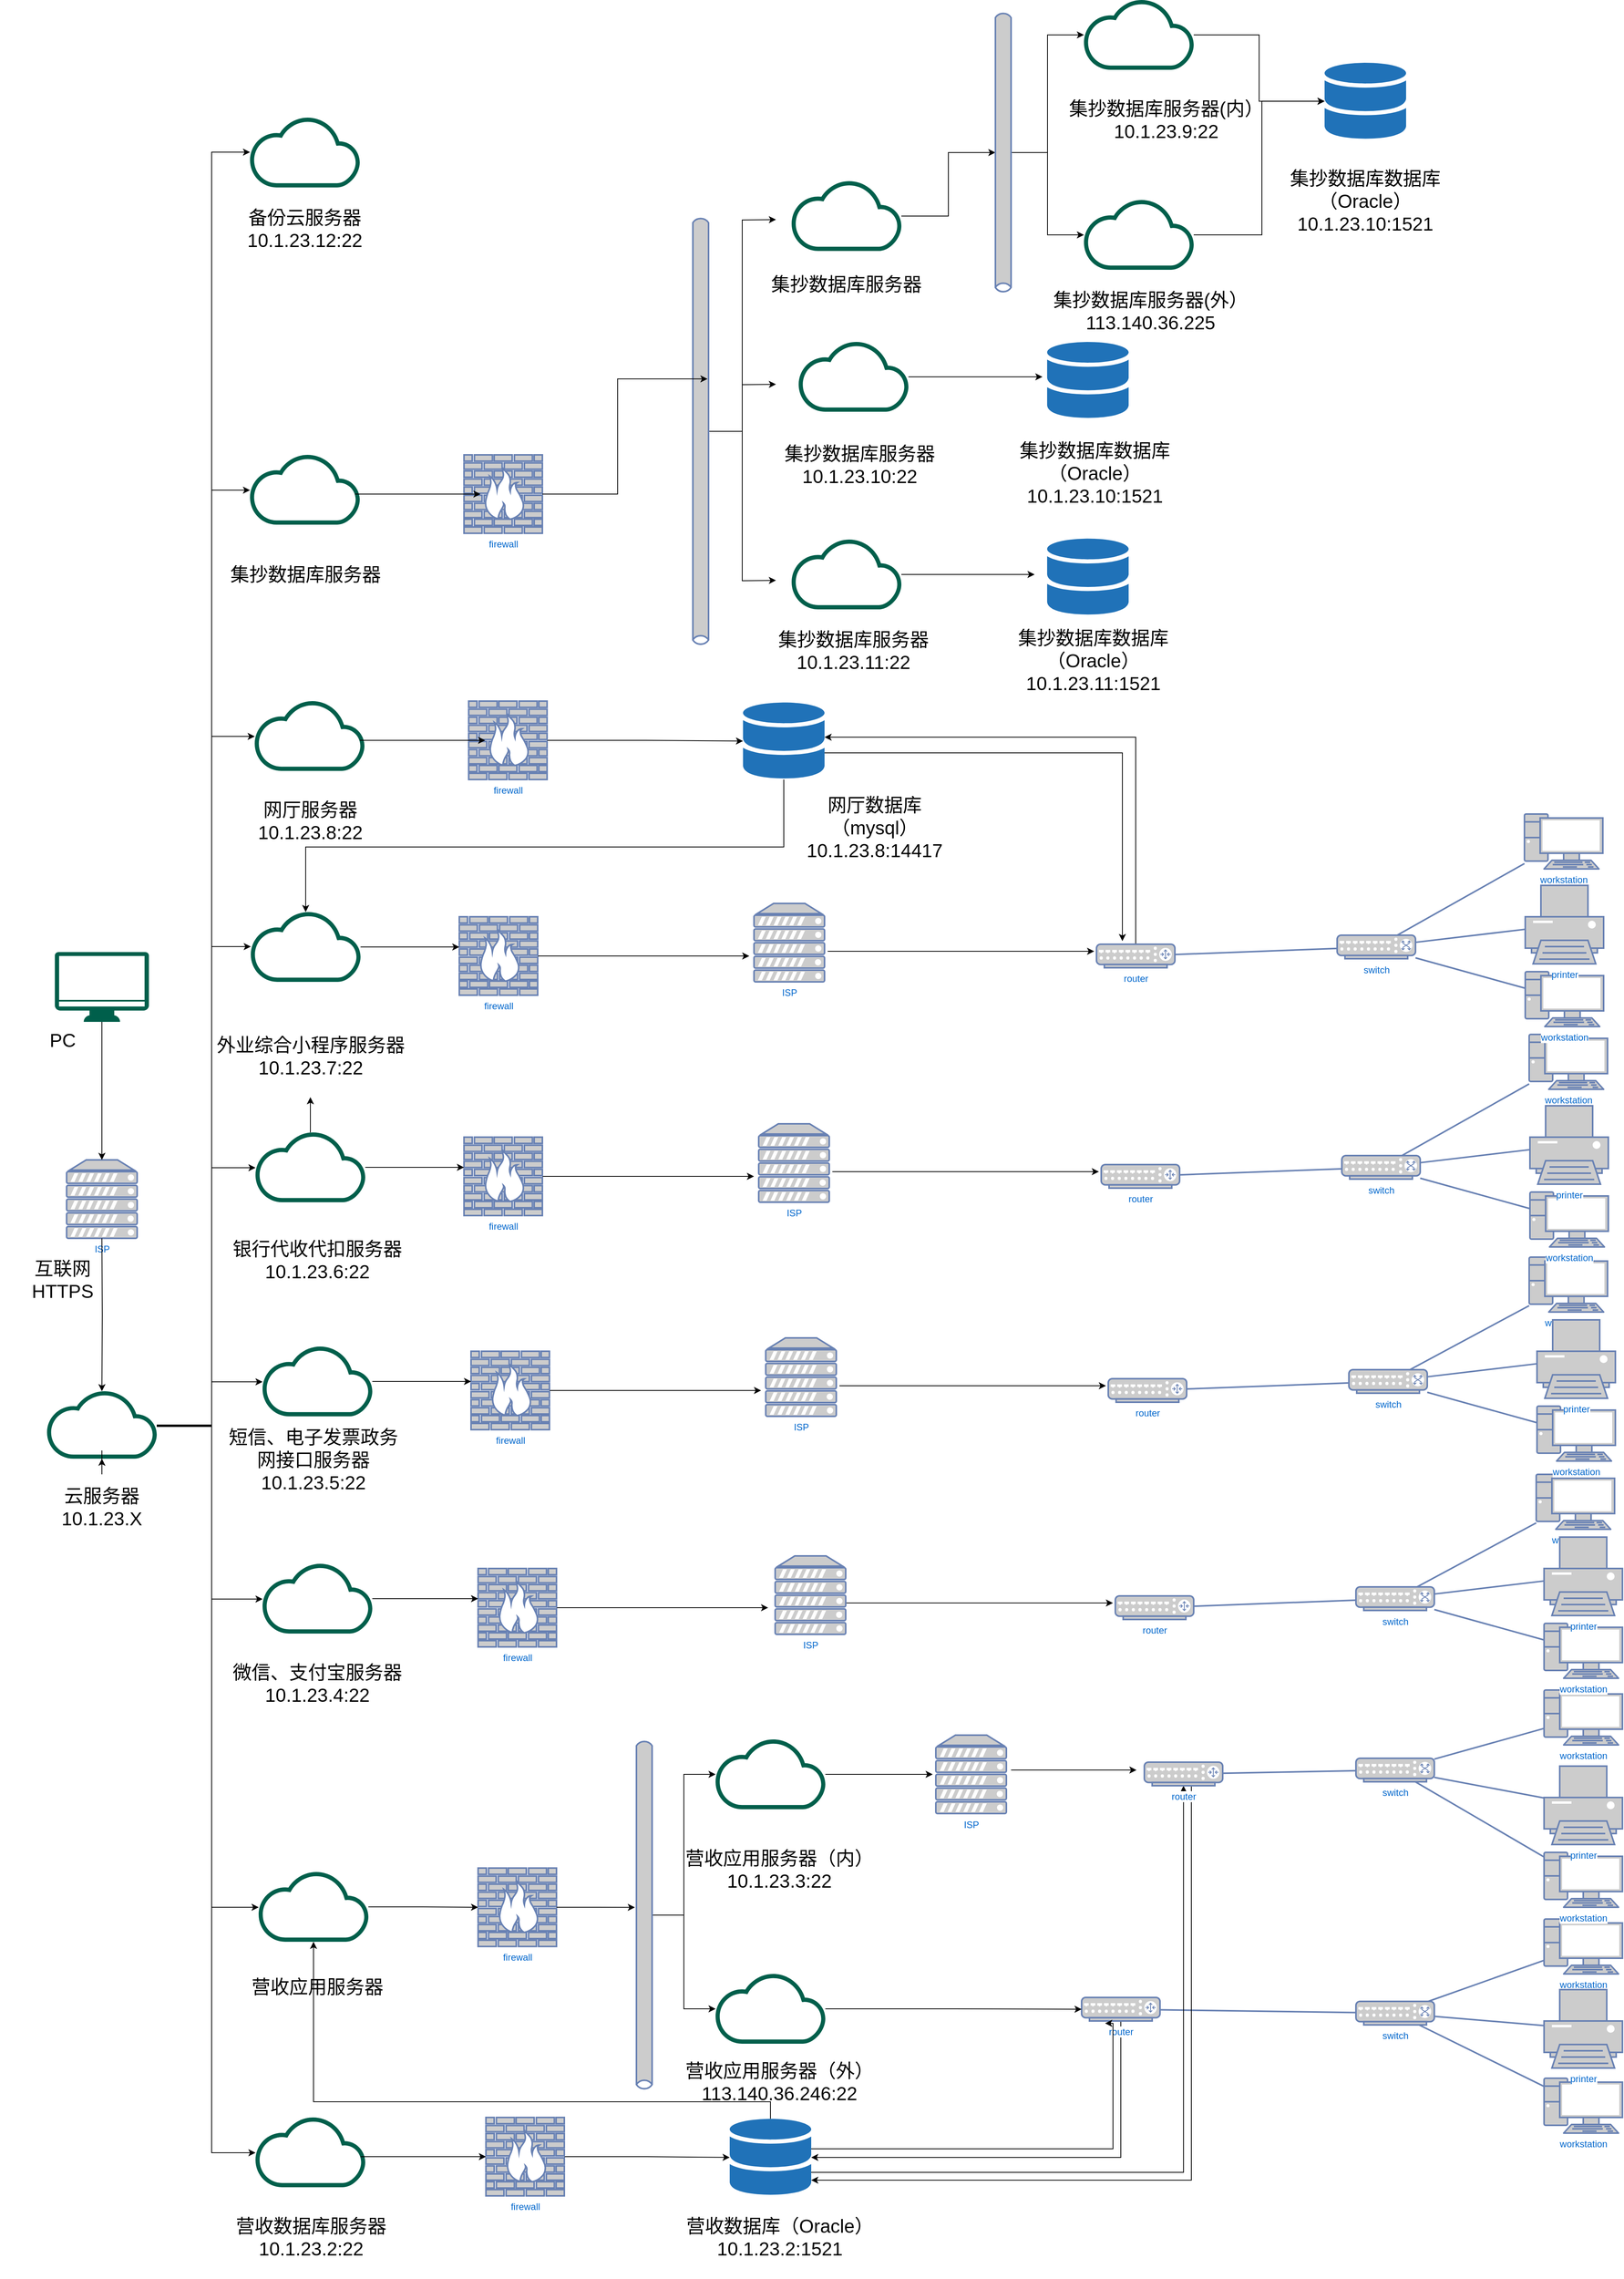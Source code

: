 <mxfile version="24.7.6">
  <diagram name="Page-1" id="d66fe2ae-3e9f-cf2f-6d29-e24063ad5d60">
    <mxGraphModel dx="7527" dy="4250" grid="1" gridSize="10" guides="1" tooltips="1" connect="1" arrows="1" fold="1" page="1" pageScale="1" pageWidth="1100" pageHeight="850" background="none" math="0" shadow="0">
      <root>
        <mxCell id="0" />
        <mxCell id="1" parent="0" />
        <mxCell id="5fc5e51f7ca293a3-5" value="ISP" style="fontColor=#0066CC;verticalAlign=top;verticalLabelPosition=bottom;labelPosition=center;align=center;html=1;fillColor=#CCCCCC;strokeColor=#6881B3;gradientColor=none;gradientDirection=north;strokeWidth=2;shape=mxgraph.networks.server;rounded=1;shadow=0;comic=0;labelBackgroundColor=#ffffff;" parent="1" vertex="1">
          <mxGeometry x="-2115" y="529" width="90" height="100" as="geometry" />
        </mxCell>
        <mxCell id="EZrMMr4mUKjMRH0wWhmC-71" style="edgeStyle=orthogonalEdgeStyle;rounded=0;orthogonalLoop=1;jettySize=auto;html=1;" edge="1" parent="1" source="5fc5e51f7ca293a3-198" target="EZrMMr4mUKjMRH0wWhmC-33">
          <mxGeometry relative="1" as="geometry">
            <Array as="points">
              <mxPoint x="-770" y="1801" />
            </Array>
          </mxGeometry>
        </mxCell>
        <mxCell id="5fc5e51f7ca293a3-198" value="router" style="fontColor=#0066CC;verticalAlign=top;verticalLabelPosition=bottom;labelPosition=center;align=center;html=1;fillColor=#CCCCCC;strokeColor=#6881B3;gradientColor=none;gradientDirection=north;strokeWidth=2;shape=mxgraph.networks.router;rounded=1;shadow=0;comic=0;labelBackgroundColor=#ffffff;" parent="1" vertex="1">
          <mxGeometry x="-820" y="1597" width="100" height="30" as="geometry" />
        </mxCell>
        <mxCell id="5fc5e51f7ca293a3-202" style="edgeStyle=none;html=1;labelBackgroundColor=none;endArrow=none;strokeWidth=2;fontFamily=Verdana;fontSize=28;fontColor=#0066CC;rounded=0;strokeColor=#6881B3;" parent="1" source="5fc5e51f7ca293a3-206" target="5fc5e51f7ca293a3-212" edge="1">
          <mxGeometry relative="1" as="geometry" />
        </mxCell>
        <mxCell id="5fc5e51f7ca293a3-204" style="edgeStyle=none;html=1;labelBackgroundColor=none;endArrow=none;strokeWidth=2;fontFamily=Verdana;fontSize=28;fontColor=#0066CC;rounded=0;strokeColor=#6881B3;" parent="1" source="5fc5e51f7ca293a3-206" target="5fc5e51f7ca293a3-210" edge="1">
          <mxGeometry relative="1" as="geometry" />
        </mxCell>
        <mxCell id="5fc5e51f7ca293a3-205" style="edgeStyle=none;html=1;labelBackgroundColor=none;endArrow=none;strokeWidth=2;fontFamily=Verdana;fontSize=28;fontColor=#0066CC;rounded=0;strokeColor=#6881B3;" parent="1" source="5fc5e51f7ca293a3-206" target="5fc5e51f7ca293a3-198" edge="1">
          <mxGeometry relative="1" as="geometry" />
        </mxCell>
        <mxCell id="5fc5e51f7ca293a3-206" value="switch" style="fontColor=#0066CC;verticalAlign=top;verticalLabelPosition=bottom;labelPosition=center;align=center;html=1;fillColor=#CCCCCC;strokeColor=#6881B3;gradientColor=none;gradientDirection=north;strokeWidth=2;shape=mxgraph.networks.switch;rounded=1;shadow=0;comic=0;labelBackgroundColor=#ffffff;" parent="1" vertex="1">
          <mxGeometry x="-470" y="1602" width="100" height="30" as="geometry" />
        </mxCell>
        <mxCell id="5fc5e51f7ca293a3-210" value="workstation" style="fontColor=#0066CC;verticalAlign=top;verticalLabelPosition=bottom;labelPosition=center;align=center;html=1;fillColor=#CCCCCC;strokeColor=#6881B3;gradientColor=none;gradientDirection=north;strokeWidth=2;shape=mxgraph.networks.pc;rounded=1;shadow=0;comic=0;labelBackgroundColor=#ffffff;" parent="1" vertex="1">
          <mxGeometry x="-230" y="1497" width="100" height="70" as="geometry" />
        </mxCell>
        <mxCell id="5fc5e51f7ca293a3-212" value="workstation" style="fontColor=#0066CC;verticalAlign=top;verticalLabelPosition=bottom;labelPosition=center;align=center;html=1;fillColor=#CCCCCC;strokeColor=#6881B3;gradientColor=none;gradientDirection=north;strokeWidth=2;shape=mxgraph.networks.pc;rounded=1;shadow=0;comic=0;labelBackgroundColor=#ffffff;" parent="1" vertex="1">
          <mxGeometry x="-230" y="1700" width="100" height="70" as="geometry" />
        </mxCell>
        <mxCell id="5fc5e51f7ca293a3-213" style="edgeStyle=none;html=1;labelBackgroundColor=none;endArrow=none;strokeWidth=2;fontFamily=Verdana;fontSize=28;fontColor=#0066CC;rounded=0;strokeColor=#6881B3;" parent="1" source="5fc5e51f7ca293a3-214" target="5fc5e51f7ca293a3-206" edge="1">
          <mxGeometry relative="1" as="geometry" />
        </mxCell>
        <mxCell id="5fc5e51f7ca293a3-214" value="printer" style="fontColor=#0066CC;verticalAlign=top;verticalLabelPosition=bottom;labelPosition=center;align=center;html=1;fillColor=#CCCCCC;strokeColor=#6881B3;gradientColor=none;gradientDirection=north;strokeWidth=2;shape=mxgraph.networks.printer;rounded=1;shadow=0;comic=0;labelBackgroundColor=#ffffff;" parent="1" vertex="1">
          <mxGeometry x="-230" y="1587" width="100" height="100" as="geometry" />
        </mxCell>
        <mxCell id="5fc5e51f7ca293a3-215" value="firewall" style="fontColor=#0066CC;verticalAlign=top;verticalLabelPosition=bottom;labelPosition=center;align=center;html=1;fillColor=#CCCCCC;strokeColor=#6881B3;gradientColor=none;gradientDirection=north;strokeWidth=2;shape=mxgraph.networks.firewall;rounded=1;shadow=0;comic=0;labelBackgroundColor=#ffffff;" parent="1" vertex="1">
          <mxGeometry x="-1590" y="1432" width="100" height="100" as="geometry" />
        </mxCell>
        <mxCell id="EZrMMr4mUKjMRH0wWhmC-23" style="edgeStyle=orthogonalEdgeStyle;rounded=0;orthogonalLoop=1;jettySize=auto;html=1;" edge="1" parent="1" source="EZrMMr4mUKjMRH0wWhmC-1" target="EZrMMr4mUKjMRH0wWhmC-20">
          <mxGeometry relative="1" as="geometry">
            <Array as="points">
              <mxPoint x="-1930" y="869" />
              <mxPoint x="-1930" y="1482" />
            </Array>
          </mxGeometry>
        </mxCell>
        <mxCell id="EZrMMr4mUKjMRH0wWhmC-27" style="edgeStyle=orthogonalEdgeStyle;rounded=0;orthogonalLoop=1;jettySize=auto;html=1;" edge="1" parent="1" source="EZrMMr4mUKjMRH0wWhmC-1" target="EZrMMr4mUKjMRH0wWhmC-25">
          <mxGeometry relative="1" as="geometry">
            <Array as="points">
              <mxPoint x="-1930" y="869" />
              <mxPoint x="-1930" y="1795" />
            </Array>
          </mxGeometry>
        </mxCell>
        <mxCell id="EZrMMr4mUKjMRH0wWhmC-84" style="edgeStyle=orthogonalEdgeStyle;rounded=0;orthogonalLoop=1;jettySize=auto;html=1;" edge="1" parent="1" source="EZrMMr4mUKjMRH0wWhmC-1" target="EZrMMr4mUKjMRH0wWhmC-82">
          <mxGeometry relative="1" as="geometry">
            <Array as="points">
              <mxPoint x="-1930" y="869" />
              <mxPoint x="-1930" y="1089" />
            </Array>
          </mxGeometry>
        </mxCell>
        <mxCell id="EZrMMr4mUKjMRH0wWhmC-119" style="edgeStyle=orthogonalEdgeStyle;rounded=0;orthogonalLoop=1;jettySize=auto;html=1;" edge="1" parent="1" source="EZrMMr4mUKjMRH0wWhmC-1" target="EZrMMr4mUKjMRH0wWhmC-103">
          <mxGeometry relative="1" as="geometry">
            <Array as="points">
              <mxPoint x="-1930" y="868" />
              <mxPoint x="-1930" y="812" />
            </Array>
          </mxGeometry>
        </mxCell>
        <mxCell id="EZrMMr4mUKjMRH0wWhmC-138" style="edgeStyle=orthogonalEdgeStyle;rounded=0;orthogonalLoop=1;jettySize=auto;html=1;" edge="1" parent="1" source="EZrMMr4mUKjMRH0wWhmC-1" target="EZrMMr4mUKjMRH0wWhmC-123">
          <mxGeometry relative="1" as="geometry">
            <Array as="points">
              <mxPoint x="-1930" y="869" />
              <mxPoint x="-1930" y="539" />
            </Array>
          </mxGeometry>
        </mxCell>
        <mxCell id="EZrMMr4mUKjMRH0wWhmC-157" style="edgeStyle=orthogonalEdgeStyle;rounded=0;orthogonalLoop=1;jettySize=auto;html=1;" edge="1" parent="1" source="EZrMMr4mUKjMRH0wWhmC-1" target="EZrMMr4mUKjMRH0wWhmC-141">
          <mxGeometry relative="1" as="geometry">
            <Array as="points">
              <mxPoint x="-1930" y="869" />
              <mxPoint x="-1930" y="257" />
            </Array>
          </mxGeometry>
        </mxCell>
        <mxCell id="EZrMMr4mUKjMRH0wWhmC-172" style="edgeStyle=orthogonalEdgeStyle;rounded=0;orthogonalLoop=1;jettySize=auto;html=1;" edge="1" parent="1" source="EZrMMr4mUKjMRH0wWhmC-1" target="EZrMMr4mUKjMRH0wWhmC-165">
          <mxGeometry relative="1" as="geometry">
            <Array as="points">
              <mxPoint x="-1930" y="869" />
              <mxPoint x="-1930" y="-11" />
            </Array>
          </mxGeometry>
        </mxCell>
        <mxCell id="EZrMMr4mUKjMRH0wWhmC-187" style="edgeStyle=orthogonalEdgeStyle;rounded=0;orthogonalLoop=1;jettySize=auto;html=1;" edge="1" parent="1" source="EZrMMr4mUKjMRH0wWhmC-1" target="EZrMMr4mUKjMRH0wWhmC-179">
          <mxGeometry relative="1" as="geometry">
            <Array as="points">
              <mxPoint x="-1930" y="867" />
              <mxPoint x="-1930" y="-325" />
            </Array>
          </mxGeometry>
        </mxCell>
        <mxCell id="EZrMMr4mUKjMRH0wWhmC-217" style="edgeStyle=orthogonalEdgeStyle;rounded=0;orthogonalLoop=1;jettySize=auto;html=1;" edge="1" parent="1" source="EZrMMr4mUKjMRH0wWhmC-1" target="EZrMMr4mUKjMRH0wWhmC-216">
          <mxGeometry relative="1" as="geometry">
            <Array as="points">
              <mxPoint x="-1930" y="867" />
              <mxPoint x="-1930" y="-756" />
            </Array>
          </mxGeometry>
        </mxCell>
        <mxCell id="EZrMMr4mUKjMRH0wWhmC-1" value="" style="sketch=0;pointerEvents=1;shadow=0;dashed=0;html=1;strokeColor=none;fillColor=#005F4B;labelPosition=center;verticalLabelPosition=bottom;verticalAlign=top;align=center;outlineConnect=0;shape=mxgraph.veeam2.cloud;" vertex="1" parent="1">
          <mxGeometry x="-2140" y="824" width="140" height="86" as="geometry" />
        </mxCell>
        <mxCell id="EZrMMr4mUKjMRH0wWhmC-186" value="" style="edgeStyle=orthogonalEdgeStyle;rounded=0;orthogonalLoop=1;jettySize=auto;html=1;" edge="1" parent="1" source="EZrMMr4mUKjMRH0wWhmC-5" target="EZrMMr4mUKjMRH0wWhmC-1">
          <mxGeometry relative="1" as="geometry" />
        </mxCell>
        <mxCell id="EZrMMr4mUKjMRH0wWhmC-5" value="&lt;div&gt;&lt;span style=&quot;font-size: 24px;&quot;&gt;云服务器&lt;/span&gt;&lt;/div&gt;&lt;div&gt;&lt;span style=&quot;font-size: 24px;&quot;&gt;10.1.23.X&lt;/span&gt;&lt;span style=&quot;font-size: 24px;&quot;&gt;&lt;br&gt;&lt;/span&gt;&lt;/div&gt;" style="text;strokeColor=none;align=center;fillColor=none;html=1;verticalAlign=middle;whiteSpace=wrap;rounded=0;" vertex="1" parent="1">
          <mxGeometry x="-2150" y="919.5" width="160" height="105" as="geometry" />
        </mxCell>
        <mxCell id="EZrMMr4mUKjMRH0wWhmC-6" value="" style="sketch=0;pointerEvents=1;shadow=0;dashed=0;html=1;strokeColor=none;fillColor=#005F4B;labelPosition=center;verticalLabelPosition=bottom;verticalAlign=top;align=center;outlineConnect=0;shape=mxgraph.veeam2.monitor;" vertex="1" parent="1">
          <mxGeometry x="-2130" y="264" width="120" height="89" as="geometry" />
        </mxCell>
        <mxCell id="EZrMMr4mUKjMRH0wWhmC-9" style="edgeStyle=orthogonalEdgeStyle;rounded=0;orthogonalLoop=1;jettySize=auto;html=1;" edge="1" parent="1" target="EZrMMr4mUKjMRH0wWhmC-1">
          <mxGeometry relative="1" as="geometry">
            <mxPoint x="-2070" y="629" as="sourcePoint" />
          </mxGeometry>
        </mxCell>
        <mxCell id="EZrMMr4mUKjMRH0wWhmC-11" value="&lt;div&gt;&lt;span style=&quot;font-size: 24px;&quot;&gt;互联网&lt;/span&gt;&lt;/div&gt;&lt;div&gt;&lt;span style=&quot;font-size: 24px;&quot;&gt;HTTPS&lt;/span&gt;&lt;/div&gt;" style="text;strokeColor=none;align=center;fillColor=none;html=1;verticalAlign=middle;whiteSpace=wrap;rounded=0;" vertex="1" parent="1">
          <mxGeometry x="-2200" y="629" width="160" height="105" as="geometry" />
        </mxCell>
        <mxCell id="EZrMMr4mUKjMRH0wWhmC-12" value="&lt;span style=&quot;font-size: 24px;&quot;&gt;PC&lt;/span&gt;" style="text;strokeColor=none;align=center;fillColor=none;html=1;verticalAlign=middle;whiteSpace=wrap;rounded=0;" vertex="1" parent="1">
          <mxGeometry x="-2200" y="324" width="160" height="105" as="geometry" />
        </mxCell>
        <mxCell id="EZrMMr4mUKjMRH0wWhmC-17" value="&lt;div&gt;&lt;br&gt;&lt;/div&gt;&lt;div&gt;&lt;span style=&quot;font-size: 24px;&quot;&gt;营收应用服务器&lt;/span&gt;&lt;/div&gt;" style="text;strokeColor=none;align=center;fillColor=none;html=1;verticalAlign=middle;whiteSpace=wrap;rounded=0;" vertex="1" parent="1">
          <mxGeometry x="-1880" y="1524.5" width="170" height="105" as="geometry" />
        </mxCell>
        <mxCell id="EZrMMr4mUKjMRH0wWhmC-19" style="edgeStyle=orthogonalEdgeStyle;rounded=0;orthogonalLoop=1;jettySize=auto;html=1;entryX=0.5;entryY=0;entryDx=0;entryDy=0;entryPerimeter=0;" edge="1" parent="1" source="EZrMMr4mUKjMRH0wWhmC-6" target="5fc5e51f7ca293a3-5">
          <mxGeometry relative="1" as="geometry" />
        </mxCell>
        <mxCell id="EZrMMr4mUKjMRH0wWhmC-20" value="" style="sketch=0;pointerEvents=1;shadow=0;dashed=0;html=1;strokeColor=none;fillColor=#005F4B;labelPosition=center;verticalLabelPosition=bottom;verticalAlign=top;align=center;outlineConnect=0;shape=mxgraph.veeam2.cloud;" vertex="1" parent="1">
          <mxGeometry x="-1870" y="1437" width="140" height="89" as="geometry" />
        </mxCell>
        <mxCell id="EZrMMr4mUKjMRH0wWhmC-24" style="edgeStyle=orthogonalEdgeStyle;rounded=0;orthogonalLoop=1;jettySize=auto;html=1;entryX=0;entryY=0.5;entryDx=0;entryDy=0;entryPerimeter=0;" edge="1" parent="1" source="EZrMMr4mUKjMRH0wWhmC-20" target="5fc5e51f7ca293a3-215">
          <mxGeometry relative="1" as="geometry" />
        </mxCell>
        <mxCell id="EZrMMr4mUKjMRH0wWhmC-25" value="" style="sketch=0;pointerEvents=1;shadow=0;dashed=0;html=1;strokeColor=none;fillColor=#005F4B;labelPosition=center;verticalLabelPosition=bottom;verticalAlign=top;align=center;outlineConnect=0;shape=mxgraph.veeam2.cloud;" vertex="1" parent="1">
          <mxGeometry x="-1874" y="1750" width="140" height="89" as="geometry" />
        </mxCell>
        <mxCell id="EZrMMr4mUKjMRH0wWhmC-26" value="&lt;div&gt;&lt;span style=&quot;font-size: 24px;&quot;&gt;营收数据库服务器&lt;/span&gt;&lt;/div&gt;&lt;div&gt;&lt;span style=&quot;font-size: 24px;&quot;&gt;10.1.23.2:22&lt;/span&gt;&lt;span style=&quot;font-size: 24px;&quot;&gt;&lt;br&gt;&lt;/span&gt;&lt;/div&gt;" style="text;strokeColor=none;align=center;fillColor=none;html=1;verticalAlign=middle;whiteSpace=wrap;rounded=0;" vertex="1" parent="1">
          <mxGeometry x="-1900" y="1850" width="194" height="105" as="geometry" />
        </mxCell>
        <mxCell id="EZrMMr4mUKjMRH0wWhmC-34" style="edgeStyle=orthogonalEdgeStyle;rounded=0;orthogonalLoop=1;jettySize=auto;html=1;" edge="1" parent="1" source="EZrMMr4mUKjMRH0wWhmC-28" target="EZrMMr4mUKjMRH0wWhmC-33">
          <mxGeometry relative="1" as="geometry" />
        </mxCell>
        <mxCell id="EZrMMr4mUKjMRH0wWhmC-28" value="firewall" style="fontColor=#0066CC;verticalAlign=top;verticalLabelPosition=bottom;labelPosition=center;align=center;html=1;fillColor=#CCCCCC;strokeColor=#6881B3;gradientColor=none;gradientDirection=north;strokeWidth=2;shape=mxgraph.networks.firewall;rounded=1;shadow=0;comic=0;labelBackgroundColor=#ffffff;" vertex="1" parent="1">
          <mxGeometry x="-1580" y="1750" width="100" height="100" as="geometry" />
        </mxCell>
        <mxCell id="EZrMMr4mUKjMRH0wWhmC-31" style="edgeStyle=orthogonalEdgeStyle;rounded=0;orthogonalLoop=1;jettySize=auto;html=1;entryX=0;entryY=0.5;entryDx=0;entryDy=0;entryPerimeter=0;" edge="1" parent="1">
          <mxGeometry relative="1" as="geometry">
            <mxPoint x="-1740" y="1800" as="sourcePoint" />
            <mxPoint x="-1580" y="1800" as="targetPoint" />
          </mxGeometry>
        </mxCell>
        <mxCell id="EZrMMr4mUKjMRH0wWhmC-72" style="edgeStyle=orthogonalEdgeStyle;rounded=0;orthogonalLoop=1;jettySize=auto;html=1;" edge="1" parent="1" source="EZrMMr4mUKjMRH0wWhmC-33">
          <mxGeometry relative="1" as="geometry">
            <mxPoint x="-790" y="1630" as="targetPoint" />
            <Array as="points">
              <mxPoint x="-780" y="1790" />
              <mxPoint x="-780" y="1630" />
            </Array>
          </mxGeometry>
        </mxCell>
        <mxCell id="EZrMMr4mUKjMRH0wWhmC-73" style="edgeStyle=orthogonalEdgeStyle;rounded=0;orthogonalLoop=1;jettySize=auto;html=1;" edge="1" parent="1" source="EZrMMr4mUKjMRH0wWhmC-33" target="EZrMMr4mUKjMRH0wWhmC-20">
          <mxGeometry relative="1" as="geometry">
            <Array as="points">
              <mxPoint x="-1217" y="1730" />
              <mxPoint x="-1800" y="1730" />
            </Array>
          </mxGeometry>
        </mxCell>
        <mxCell id="EZrMMr4mUKjMRH0wWhmC-81" style="edgeStyle=orthogonalEdgeStyle;rounded=0;orthogonalLoop=1;jettySize=auto;html=1;" edge="1" parent="1" source="EZrMMr4mUKjMRH0wWhmC-33" target="EZrMMr4mUKjMRH0wWhmC-54">
          <mxGeometry relative="1" as="geometry">
            <Array as="points">
              <mxPoint x="-690" y="1820" />
            </Array>
          </mxGeometry>
        </mxCell>
        <mxCell id="EZrMMr4mUKjMRH0wWhmC-33" value="" style="sketch=0;shadow=0;dashed=0;html=1;strokeColor=none;labelPosition=center;verticalLabelPosition=bottom;verticalAlign=top;outlineConnect=0;align=center;shape=mxgraph.office.databases.database_mini_2;fillColor=#2072B8;" vertex="1" parent="1">
          <mxGeometry x="-1269" y="1751.75" width="104" height="98.25" as="geometry" />
        </mxCell>
        <mxCell id="EZrMMr4mUKjMRH0wWhmC-35" value="&lt;div&gt;&lt;span style=&quot;font-size: 24px;&quot;&gt;营收数据库（Oracle）&lt;/span&gt;&lt;/div&gt;&lt;div&gt;&lt;span style=&quot;font-size: 24px;&quot;&gt;10.1.23.2:1521&lt;/span&gt;&lt;span style=&quot;font-size: 24px;&quot;&gt;&lt;br&gt;&lt;/span&gt;&lt;/div&gt;" style="text;strokeColor=none;align=center;fillColor=none;html=1;verticalAlign=middle;whiteSpace=wrap;rounded=0;" vertex="1" parent="1">
          <mxGeometry x="-1332.5" y="1850" width="254" height="105" as="geometry" />
        </mxCell>
        <mxCell id="EZrMMr4mUKjMRH0wWhmC-76" style="edgeStyle=orthogonalEdgeStyle;rounded=0;orthogonalLoop=1;jettySize=auto;html=1;" edge="1" parent="1" source="EZrMMr4mUKjMRH0wWhmC-37">
          <mxGeometry relative="1" as="geometry">
            <mxPoint x="-1010" y="1312.5" as="targetPoint" />
          </mxGeometry>
        </mxCell>
        <mxCell id="EZrMMr4mUKjMRH0wWhmC-37" value="" style="sketch=0;pointerEvents=1;shadow=0;dashed=0;html=1;strokeColor=none;fillColor=#005F4B;labelPosition=center;verticalLabelPosition=bottom;verticalAlign=top;align=center;outlineConnect=0;shape=mxgraph.veeam2.cloud;" vertex="1" parent="1">
          <mxGeometry x="-1287" y="1268" width="140" height="89" as="geometry" />
        </mxCell>
        <mxCell id="EZrMMr4mUKjMRH0wWhmC-51" style="edgeStyle=orthogonalEdgeStyle;rounded=0;orthogonalLoop=1;jettySize=auto;html=1;entryX=0;entryY=0.5;entryDx=0;entryDy=0;entryPerimeter=0;" edge="1" parent="1" source="EZrMMr4mUKjMRH0wWhmC-38" target="5fc5e51f7ca293a3-198">
          <mxGeometry relative="1" as="geometry">
            <mxPoint x="-1030" y="1611.5" as="targetPoint" />
          </mxGeometry>
        </mxCell>
        <mxCell id="EZrMMr4mUKjMRH0wWhmC-38" value="" style="sketch=0;pointerEvents=1;shadow=0;dashed=0;html=1;strokeColor=none;fillColor=#005F4B;labelPosition=center;verticalLabelPosition=bottom;verticalAlign=top;align=center;outlineConnect=0;shape=mxgraph.veeam2.cloud;" vertex="1" parent="1">
          <mxGeometry x="-1287" y="1567" width="140" height="89" as="geometry" />
        </mxCell>
        <mxCell id="EZrMMr4mUKjMRH0wWhmC-41" value="&lt;div&gt;&lt;br&gt;&lt;/div&gt;&lt;div&gt;&lt;span style=&quot;font-size: 24px;&quot;&gt;营收应用服务器（外）&lt;/span&gt;&lt;/div&gt;&lt;div&gt;&lt;span style=&quot;font-size: 24px;&quot;&gt;113.140.36.246:22&lt;/span&gt;&lt;/div&gt;" style="text;strokeColor=none;align=center;fillColor=none;html=1;verticalAlign=middle;whiteSpace=wrap;rounded=0;" vertex="1" parent="1">
          <mxGeometry x="-1361" y="1645" width="311" height="105" as="geometry" />
        </mxCell>
        <mxCell id="EZrMMr4mUKjMRH0wWhmC-44" value="&lt;div&gt;&lt;br&gt;&lt;/div&gt;&lt;div&gt;&lt;span style=&quot;font-size: 24px;&quot;&gt;营收应用服务器（内）&lt;/span&gt;&lt;/div&gt;&lt;div&gt;&lt;span style=&quot;font-size: 24px;&quot;&gt;10.1.23.3:22&lt;/span&gt;&lt;/div&gt;" style="text;strokeColor=none;align=center;fillColor=none;html=1;verticalAlign=middle;whiteSpace=wrap;rounded=0;" vertex="1" parent="1">
          <mxGeometry x="-1361" y="1374.5" width="311" height="105" as="geometry" />
        </mxCell>
        <mxCell id="EZrMMr4mUKjMRH0wWhmC-47" style="edgeStyle=orthogonalEdgeStyle;rounded=0;orthogonalLoop=1;jettySize=auto;html=1;" edge="1" parent="1" source="EZrMMr4mUKjMRH0wWhmC-45" target="EZrMMr4mUKjMRH0wWhmC-37">
          <mxGeometry relative="1" as="geometry" />
        </mxCell>
        <mxCell id="EZrMMr4mUKjMRH0wWhmC-49" style="edgeStyle=orthogonalEdgeStyle;rounded=0;orthogonalLoop=1;jettySize=auto;html=1;" edge="1" parent="1" source="EZrMMr4mUKjMRH0wWhmC-45" target="EZrMMr4mUKjMRH0wWhmC-38">
          <mxGeometry relative="1" as="geometry" />
        </mxCell>
        <mxCell id="EZrMMr4mUKjMRH0wWhmC-45" value="" style="html=1;fillColor=#CCCCCC;strokeColor=#6881B3;gradientColor=none;gradientDirection=north;strokeWidth=2;shape=mxgraph.networks.bus;gradientColor=none;gradientDirection=north;fontColor=#ffffff;perimeter=backbonePerimeter;backboneSize=20;rounded=1;shadow=0;comic=0;labelBackgroundColor=#ffffff;rotation=90;" vertex="1" parent="1">
          <mxGeometry x="-1602" y="1482" width="448" height="20" as="geometry" />
        </mxCell>
        <mxCell id="EZrMMr4mUKjMRH0wWhmC-46" style="edgeStyle=orthogonalEdgeStyle;rounded=0;orthogonalLoop=1;jettySize=auto;html=1;entryX=0.478;entryY=1.1;entryDx=0;entryDy=0;entryPerimeter=0;" edge="1" parent="1" source="5fc5e51f7ca293a3-215" target="EZrMMr4mUKjMRH0wWhmC-45">
          <mxGeometry relative="1" as="geometry" />
        </mxCell>
        <mxCell id="EZrMMr4mUKjMRH0wWhmC-77" style="edgeStyle=orthogonalEdgeStyle;rounded=0;orthogonalLoop=1;jettySize=auto;html=1;" edge="1" parent="1">
          <mxGeometry relative="1" as="geometry">
            <mxPoint x="-750" y="1307" as="targetPoint" />
            <mxPoint x="-910" y="1307.0" as="sourcePoint" />
          </mxGeometry>
        </mxCell>
        <mxCell id="EZrMMr4mUKjMRH0wWhmC-80" style="edgeStyle=orthogonalEdgeStyle;rounded=0;orthogonalLoop=1;jettySize=auto;html=1;" edge="1" parent="1" source="EZrMMr4mUKjMRH0wWhmC-54" target="EZrMMr4mUKjMRH0wWhmC-33">
          <mxGeometry relative="1" as="geometry">
            <Array as="points">
              <mxPoint x="-680" y="1830" />
            </Array>
          </mxGeometry>
        </mxCell>
        <mxCell id="EZrMMr4mUKjMRH0wWhmC-54" value="router" style="fontColor=#0066CC;verticalAlign=top;verticalLabelPosition=bottom;labelPosition=center;align=center;html=1;fillColor=#CCCCCC;strokeColor=#6881B3;gradientColor=none;gradientDirection=north;strokeWidth=2;shape=mxgraph.networks.router;rounded=1;shadow=0;comic=0;labelBackgroundColor=#ffffff;" vertex="1" parent="1">
          <mxGeometry x="-740" y="1297" width="100" height="30" as="geometry" />
        </mxCell>
        <mxCell id="EZrMMr4mUKjMRH0wWhmC-57" style="edgeStyle=none;html=1;labelBackgroundColor=none;endArrow=none;strokeWidth=2;fontFamily=Verdana;fontSize=28;fontColor=#0066CC;rounded=0;strokeColor=#6881B3;" edge="1" parent="1" source="EZrMMr4mUKjMRH0wWhmC-62" target="EZrMMr4mUKjMRH0wWhmC-65">
          <mxGeometry relative="1" as="geometry" />
        </mxCell>
        <mxCell id="EZrMMr4mUKjMRH0wWhmC-58" style="edgeStyle=none;html=1;labelBackgroundColor=none;endArrow=none;strokeWidth=2;fontFamily=Verdana;fontSize=28;fontColor=#0066CC;rounded=0;strokeColor=#6881B3;" edge="1" parent="1" source="EZrMMr4mUKjMRH0wWhmC-62" target="EZrMMr4mUKjMRH0wWhmC-68">
          <mxGeometry relative="1" as="geometry" />
        </mxCell>
        <mxCell id="EZrMMr4mUKjMRH0wWhmC-61" style="edgeStyle=none;html=1;labelBackgroundColor=none;endArrow=none;strokeWidth=2;fontFamily=Verdana;fontSize=28;fontColor=#0066CC;rounded=0;strokeColor=#6881B3;" edge="1" parent="1" source="EZrMMr4mUKjMRH0wWhmC-62" target="EZrMMr4mUKjMRH0wWhmC-54">
          <mxGeometry relative="1" as="geometry" />
        </mxCell>
        <mxCell id="EZrMMr4mUKjMRH0wWhmC-62" value="switch" style="fontColor=#0066CC;verticalAlign=top;verticalLabelPosition=bottom;labelPosition=center;align=center;html=1;fillColor=#CCCCCC;strokeColor=#6881B3;gradientColor=none;gradientDirection=north;strokeWidth=2;shape=mxgraph.networks.switch;rounded=1;shadow=0;comic=0;labelBackgroundColor=#ffffff;" vertex="1" parent="1">
          <mxGeometry x="-470" y="1292" width="100" height="30" as="geometry" />
        </mxCell>
        <mxCell id="EZrMMr4mUKjMRH0wWhmC-65" value="workstation" style="fontColor=#0066CC;verticalAlign=top;verticalLabelPosition=bottom;labelPosition=center;align=center;html=1;fillColor=#CCCCCC;strokeColor=#6881B3;gradientColor=none;gradientDirection=north;strokeWidth=2;shape=mxgraph.networks.pc;rounded=1;shadow=0;comic=0;labelBackgroundColor=#ffffff;" vertex="1" parent="1">
          <mxGeometry x="-230" y="1205" width="100" height="70" as="geometry" />
        </mxCell>
        <mxCell id="EZrMMr4mUKjMRH0wWhmC-68" value="workstation" style="fontColor=#0066CC;verticalAlign=top;verticalLabelPosition=bottom;labelPosition=center;align=center;html=1;fillColor=#CCCCCC;strokeColor=#6881B3;gradientColor=none;gradientDirection=north;strokeWidth=2;shape=mxgraph.networks.pc;rounded=1;shadow=0;comic=0;labelBackgroundColor=#ffffff;" vertex="1" parent="1">
          <mxGeometry x="-230" y="1412" width="100" height="70" as="geometry" />
        </mxCell>
        <mxCell id="EZrMMr4mUKjMRH0wWhmC-69" style="edgeStyle=none;html=1;labelBackgroundColor=none;endArrow=none;strokeWidth=2;fontFamily=Verdana;fontSize=28;fontColor=#0066CC;rounded=0;strokeColor=#6881B3;" edge="1" parent="1" source="EZrMMr4mUKjMRH0wWhmC-70" target="EZrMMr4mUKjMRH0wWhmC-62">
          <mxGeometry relative="1" as="geometry" />
        </mxCell>
        <mxCell id="EZrMMr4mUKjMRH0wWhmC-70" value="printer" style="fontColor=#0066CC;verticalAlign=top;verticalLabelPosition=bottom;labelPosition=center;align=center;html=1;fillColor=#CCCCCC;strokeColor=#6881B3;gradientColor=none;gradientDirection=north;strokeWidth=2;shape=mxgraph.networks.printer;rounded=1;shadow=0;comic=0;labelBackgroundColor=#ffffff;" vertex="1" parent="1">
          <mxGeometry x="-230" y="1302" width="100" height="100" as="geometry" />
        </mxCell>
        <mxCell id="EZrMMr4mUKjMRH0wWhmC-82" value="" style="sketch=0;pointerEvents=1;shadow=0;dashed=0;html=1;strokeColor=none;fillColor=#005F4B;labelPosition=center;verticalLabelPosition=bottom;verticalAlign=top;align=center;outlineConnect=0;shape=mxgraph.veeam2.cloud;" vertex="1" parent="1">
          <mxGeometry x="-1865" y="1044" width="140" height="89" as="geometry" />
        </mxCell>
        <mxCell id="EZrMMr4mUKjMRH0wWhmC-101" style="edgeStyle=orthogonalEdgeStyle;rounded=0;orthogonalLoop=1;jettySize=auto;html=1;" edge="1" parent="1" source="EZrMMr4mUKjMRH0wWhmC-83">
          <mxGeometry relative="1" as="geometry">
            <mxPoint x="-1220.0" y="1100" as="targetPoint" />
          </mxGeometry>
        </mxCell>
        <mxCell id="EZrMMr4mUKjMRH0wWhmC-83" value="firewall" style="fontColor=#0066CC;verticalAlign=top;verticalLabelPosition=bottom;labelPosition=center;align=center;html=1;fillColor=#CCCCCC;strokeColor=#6881B3;gradientColor=none;gradientDirection=north;strokeWidth=2;shape=mxgraph.networks.firewall;rounded=1;shadow=0;comic=0;labelBackgroundColor=#ffffff;" vertex="1" parent="1">
          <mxGeometry x="-1590" y="1050" width="100" height="100" as="geometry" />
        </mxCell>
        <mxCell id="EZrMMr4mUKjMRH0wWhmC-85" value="&lt;div&gt;&lt;span style=&quot;font-size: 24px;&quot;&gt;微信、支付宝服务器&lt;/span&gt;&lt;/div&gt;&lt;div&gt;&lt;span style=&quot;font-size: 24px;&quot;&gt;10.1.23.4:22&lt;/span&gt;&lt;span style=&quot;font-size: 24px;&quot;&gt;&lt;br&gt;&lt;/span&gt;&lt;/div&gt;" style="text;strokeColor=none;align=center;fillColor=none;html=1;verticalAlign=middle;whiteSpace=wrap;rounded=0;" vertex="1" parent="1">
          <mxGeometry x="-1906" y="1144" width="222" height="105" as="geometry" />
        </mxCell>
        <mxCell id="EZrMMr4mUKjMRH0wWhmC-86" style="edgeStyle=orthogonalEdgeStyle;rounded=0;orthogonalLoop=1;jettySize=auto;html=1;entryX=0;entryY=0.385;entryDx=0;entryDy=0;entryPerimeter=0;" edge="1" parent="1" source="EZrMMr4mUKjMRH0wWhmC-82" target="EZrMMr4mUKjMRH0wWhmC-83">
          <mxGeometry relative="1" as="geometry" />
        </mxCell>
        <mxCell id="EZrMMr4mUKjMRH0wWhmC-102" style="edgeStyle=orthogonalEdgeStyle;rounded=0;orthogonalLoop=1;jettySize=auto;html=1;" edge="1" parent="1">
          <mxGeometry relative="1" as="geometry">
            <mxPoint x="-780.0" y="1094" as="targetPoint" />
            <mxPoint x="-1120" y="1094.043" as="sourcePoint" />
          </mxGeometry>
        </mxCell>
        <mxCell id="EZrMMr4mUKjMRH0wWhmC-89" value="router" style="fontColor=#0066CC;verticalAlign=top;verticalLabelPosition=bottom;labelPosition=center;align=center;html=1;fillColor=#CCCCCC;strokeColor=#6881B3;gradientColor=none;gradientDirection=north;strokeWidth=2;shape=mxgraph.networks.router;rounded=1;shadow=0;comic=0;labelBackgroundColor=#ffffff;" vertex="1" parent="1">
          <mxGeometry x="-777" y="1085" width="100" height="30" as="geometry" />
        </mxCell>
        <mxCell id="EZrMMr4mUKjMRH0wWhmC-90" style="edgeStyle=none;html=1;labelBackgroundColor=none;endArrow=none;strokeWidth=2;fontFamily=Verdana;fontSize=28;fontColor=#0066CC;rounded=0;strokeColor=#6881B3;" edge="1" parent="1" source="EZrMMr4mUKjMRH0wWhmC-93" target="EZrMMr4mUKjMRH0wWhmC-94">
          <mxGeometry relative="1" as="geometry" />
        </mxCell>
        <mxCell id="EZrMMr4mUKjMRH0wWhmC-91" style="edgeStyle=none;html=1;labelBackgroundColor=none;endArrow=none;strokeWidth=2;fontFamily=Verdana;fontSize=28;fontColor=#0066CC;rounded=0;strokeColor=#6881B3;" edge="1" parent="1" source="EZrMMr4mUKjMRH0wWhmC-93" target="EZrMMr4mUKjMRH0wWhmC-95">
          <mxGeometry relative="1" as="geometry" />
        </mxCell>
        <mxCell id="EZrMMr4mUKjMRH0wWhmC-92" style="edgeStyle=none;html=1;labelBackgroundColor=none;endArrow=none;strokeWidth=2;fontFamily=Verdana;fontSize=28;fontColor=#0066CC;rounded=0;strokeColor=#6881B3;" edge="1" parent="1" source="EZrMMr4mUKjMRH0wWhmC-93" target="EZrMMr4mUKjMRH0wWhmC-89">
          <mxGeometry relative="1" as="geometry" />
        </mxCell>
        <mxCell id="EZrMMr4mUKjMRH0wWhmC-93" value="switch" style="fontColor=#0066CC;verticalAlign=top;verticalLabelPosition=bottom;labelPosition=center;align=center;html=1;fillColor=#CCCCCC;strokeColor=#6881B3;gradientColor=none;gradientDirection=north;strokeWidth=2;shape=mxgraph.networks.switch;rounded=1;shadow=0;comic=0;labelBackgroundColor=#ffffff;" vertex="1" parent="1">
          <mxGeometry x="-470" y="1073.5" width="100" height="30" as="geometry" />
        </mxCell>
        <mxCell id="EZrMMr4mUKjMRH0wWhmC-94" value="workstation" style="fontColor=#0066CC;verticalAlign=top;verticalLabelPosition=bottom;labelPosition=center;align=center;html=1;fillColor=#CCCCCC;strokeColor=#6881B3;gradientColor=none;gradientDirection=north;strokeWidth=2;shape=mxgraph.networks.pc;rounded=1;shadow=0;comic=0;labelBackgroundColor=#ffffff;" vertex="1" parent="1">
          <mxGeometry x="-240" y="930" width="100" height="70" as="geometry" />
        </mxCell>
        <mxCell id="EZrMMr4mUKjMRH0wWhmC-95" value="workstation" style="fontColor=#0066CC;verticalAlign=top;verticalLabelPosition=bottom;labelPosition=center;align=center;html=1;fillColor=#CCCCCC;strokeColor=#6881B3;gradientColor=none;gradientDirection=north;strokeWidth=2;shape=mxgraph.networks.pc;rounded=1;shadow=0;comic=0;labelBackgroundColor=#ffffff;" vertex="1" parent="1">
          <mxGeometry x="-230" y="1120" width="100" height="70" as="geometry" />
        </mxCell>
        <mxCell id="EZrMMr4mUKjMRH0wWhmC-96" style="edgeStyle=none;html=1;labelBackgroundColor=none;endArrow=none;strokeWidth=2;fontFamily=Verdana;fontSize=28;fontColor=#0066CC;rounded=0;strokeColor=#6881B3;" edge="1" parent="1" source="EZrMMr4mUKjMRH0wWhmC-97" target="EZrMMr4mUKjMRH0wWhmC-93">
          <mxGeometry relative="1" as="geometry" />
        </mxCell>
        <mxCell id="EZrMMr4mUKjMRH0wWhmC-97" value="printer" style="fontColor=#0066CC;verticalAlign=top;verticalLabelPosition=bottom;labelPosition=center;align=center;html=1;fillColor=#CCCCCC;strokeColor=#6881B3;gradientColor=none;gradientDirection=north;strokeWidth=2;shape=mxgraph.networks.printer;rounded=1;shadow=0;comic=0;labelBackgroundColor=#ffffff;" vertex="1" parent="1">
          <mxGeometry x="-230" y="1010" width="100" height="100" as="geometry" />
        </mxCell>
        <mxCell id="EZrMMr4mUKjMRH0wWhmC-103" value="" style="sketch=0;pointerEvents=1;shadow=0;dashed=0;html=1;strokeColor=none;fillColor=#005F4B;labelPosition=center;verticalLabelPosition=bottom;verticalAlign=top;align=center;outlineConnect=0;shape=mxgraph.veeam2.cloud;" vertex="1" parent="1">
          <mxGeometry x="-1865" y="767" width="140" height="89" as="geometry" />
        </mxCell>
        <mxCell id="EZrMMr4mUKjMRH0wWhmC-104" style="edgeStyle=orthogonalEdgeStyle;rounded=0;orthogonalLoop=1;jettySize=auto;html=1;" edge="1" parent="1" source="EZrMMr4mUKjMRH0wWhmC-105">
          <mxGeometry relative="1" as="geometry">
            <mxPoint x="-1229.0" y="823" as="targetPoint" />
          </mxGeometry>
        </mxCell>
        <mxCell id="EZrMMr4mUKjMRH0wWhmC-105" value="firewall" style="fontColor=#0066CC;verticalAlign=top;verticalLabelPosition=bottom;labelPosition=center;align=center;html=1;fillColor=#CCCCCC;strokeColor=#6881B3;gradientColor=none;gradientDirection=north;strokeWidth=2;shape=mxgraph.networks.firewall;rounded=1;shadow=0;comic=0;labelBackgroundColor=#ffffff;" vertex="1" parent="1">
          <mxGeometry x="-1599" y="773" width="100" height="100" as="geometry" />
        </mxCell>
        <mxCell id="EZrMMr4mUKjMRH0wWhmC-106" style="edgeStyle=orthogonalEdgeStyle;rounded=0;orthogonalLoop=1;jettySize=auto;html=1;entryX=0;entryY=0.385;entryDx=0;entryDy=0;entryPerimeter=0;" edge="1" parent="1" source="EZrMMr4mUKjMRH0wWhmC-103" target="EZrMMr4mUKjMRH0wWhmC-105">
          <mxGeometry relative="1" as="geometry" />
        </mxCell>
        <mxCell id="EZrMMr4mUKjMRH0wWhmC-107" style="edgeStyle=orthogonalEdgeStyle;rounded=0;orthogonalLoop=1;jettySize=auto;html=1;" edge="1" parent="1">
          <mxGeometry relative="1" as="geometry">
            <mxPoint x="-789.0" y="817" as="targetPoint" />
            <mxPoint x="-1129" y="817" as="sourcePoint" />
          </mxGeometry>
        </mxCell>
        <mxCell id="EZrMMr4mUKjMRH0wWhmC-109" value="router" style="fontColor=#0066CC;verticalAlign=top;verticalLabelPosition=bottom;labelPosition=center;align=center;html=1;fillColor=#CCCCCC;strokeColor=#6881B3;gradientColor=none;gradientDirection=north;strokeWidth=2;shape=mxgraph.networks.router;rounded=1;shadow=0;comic=0;labelBackgroundColor=#ffffff;" vertex="1" parent="1">
          <mxGeometry x="-786" y="808" width="100" height="30" as="geometry" />
        </mxCell>
        <mxCell id="EZrMMr4mUKjMRH0wWhmC-110" style="edgeStyle=none;html=1;labelBackgroundColor=none;endArrow=none;strokeWidth=2;fontFamily=Verdana;fontSize=28;fontColor=#0066CC;rounded=0;strokeColor=#6881B3;" edge="1" parent="1" source="EZrMMr4mUKjMRH0wWhmC-113" target="EZrMMr4mUKjMRH0wWhmC-114">
          <mxGeometry relative="1" as="geometry" />
        </mxCell>
        <mxCell id="EZrMMr4mUKjMRH0wWhmC-111" style="edgeStyle=none;html=1;labelBackgroundColor=none;endArrow=none;strokeWidth=2;fontFamily=Verdana;fontSize=28;fontColor=#0066CC;rounded=0;strokeColor=#6881B3;" edge="1" parent="1" source="EZrMMr4mUKjMRH0wWhmC-113" target="EZrMMr4mUKjMRH0wWhmC-115">
          <mxGeometry relative="1" as="geometry" />
        </mxCell>
        <mxCell id="EZrMMr4mUKjMRH0wWhmC-112" style="edgeStyle=none;html=1;labelBackgroundColor=none;endArrow=none;strokeWidth=2;fontFamily=Verdana;fontSize=28;fontColor=#0066CC;rounded=0;strokeColor=#6881B3;" edge="1" parent="1" source="EZrMMr4mUKjMRH0wWhmC-113" target="EZrMMr4mUKjMRH0wWhmC-109">
          <mxGeometry relative="1" as="geometry" />
        </mxCell>
        <mxCell id="EZrMMr4mUKjMRH0wWhmC-113" value="switch" style="fontColor=#0066CC;verticalAlign=top;verticalLabelPosition=bottom;labelPosition=center;align=center;html=1;fillColor=#CCCCCC;strokeColor=#6881B3;gradientColor=none;gradientDirection=north;strokeWidth=2;shape=mxgraph.networks.switch;rounded=1;shadow=0;comic=0;labelBackgroundColor=#ffffff;" vertex="1" parent="1">
          <mxGeometry x="-479" y="796.5" width="100" height="30" as="geometry" />
        </mxCell>
        <mxCell id="EZrMMr4mUKjMRH0wWhmC-114" value="workstation" style="fontColor=#0066CC;verticalAlign=top;verticalLabelPosition=bottom;labelPosition=center;align=center;html=1;fillColor=#CCCCCC;strokeColor=#6881B3;gradientColor=none;gradientDirection=north;strokeWidth=2;shape=mxgraph.networks.pc;rounded=1;shadow=0;comic=0;labelBackgroundColor=#ffffff;" vertex="1" parent="1">
          <mxGeometry x="-249" y="653" width="100" height="70" as="geometry" />
        </mxCell>
        <mxCell id="EZrMMr4mUKjMRH0wWhmC-115" value="workstation" style="fontColor=#0066CC;verticalAlign=top;verticalLabelPosition=bottom;labelPosition=center;align=center;html=1;fillColor=#CCCCCC;strokeColor=#6881B3;gradientColor=none;gradientDirection=north;strokeWidth=2;shape=mxgraph.networks.pc;rounded=1;shadow=0;comic=0;labelBackgroundColor=#ffffff;" vertex="1" parent="1">
          <mxGeometry x="-239" y="843" width="100" height="70" as="geometry" />
        </mxCell>
        <mxCell id="EZrMMr4mUKjMRH0wWhmC-116" style="edgeStyle=none;html=1;labelBackgroundColor=none;endArrow=none;strokeWidth=2;fontFamily=Verdana;fontSize=28;fontColor=#0066CC;rounded=0;strokeColor=#6881B3;" edge="1" parent="1" source="EZrMMr4mUKjMRH0wWhmC-117" target="EZrMMr4mUKjMRH0wWhmC-113">
          <mxGeometry relative="1" as="geometry" />
        </mxCell>
        <mxCell id="EZrMMr4mUKjMRH0wWhmC-117" value="printer" style="fontColor=#0066CC;verticalAlign=top;verticalLabelPosition=bottom;labelPosition=center;align=center;html=1;fillColor=#CCCCCC;strokeColor=#6881B3;gradientColor=none;gradientDirection=north;strokeWidth=2;shape=mxgraph.networks.printer;rounded=1;shadow=0;comic=0;labelBackgroundColor=#ffffff;" vertex="1" parent="1">
          <mxGeometry x="-239" y="733" width="100" height="100" as="geometry" />
        </mxCell>
        <mxCell id="EZrMMr4mUKjMRH0wWhmC-118" value="&lt;div&gt;&lt;span style=&quot;font-size: 24px;&quot;&gt;短信、电子发票政务网接口服务器&lt;/span&gt;&lt;/div&gt;&lt;div&gt;&lt;span style=&quot;font-size: 24px;&quot;&gt;10.1.23.5:22&lt;/span&gt;&lt;span style=&quot;font-size: 24px;&quot;&gt;&lt;br&gt;&lt;/span&gt;&lt;/div&gt;" style="text;strokeColor=none;align=center;fillColor=none;html=1;verticalAlign=middle;whiteSpace=wrap;rounded=0;" vertex="1" parent="1">
          <mxGeometry x="-1911" y="859" width="222" height="105" as="geometry" />
        </mxCell>
        <mxCell id="EZrMMr4mUKjMRH0wWhmC-120" value="ISP" style="fontColor=#0066CC;verticalAlign=top;verticalLabelPosition=bottom;labelPosition=center;align=center;html=1;fillColor=#CCCCCC;strokeColor=#6881B3;gradientColor=none;gradientDirection=north;strokeWidth=2;shape=mxgraph.networks.server;rounded=1;shadow=0;comic=0;labelBackgroundColor=#ffffff;" vertex="1" parent="1">
          <mxGeometry x="-1223" y="756" width="90" height="100" as="geometry" />
        </mxCell>
        <mxCell id="EZrMMr4mUKjMRH0wWhmC-121" value="ISP" style="fontColor=#0066CC;verticalAlign=top;verticalLabelPosition=bottom;labelPosition=center;align=center;html=1;fillColor=#CCCCCC;strokeColor=#6881B3;gradientColor=none;gradientDirection=north;strokeWidth=2;shape=mxgraph.networks.server;rounded=1;shadow=0;comic=0;labelBackgroundColor=#ffffff;" vertex="1" parent="1">
          <mxGeometry x="-1211" y="1034" width="90" height="100" as="geometry" />
        </mxCell>
        <mxCell id="EZrMMr4mUKjMRH0wWhmC-122" value="ISP" style="fontColor=#0066CC;verticalAlign=top;verticalLabelPosition=bottom;labelPosition=center;align=center;html=1;fillColor=#CCCCCC;strokeColor=#6881B3;gradientColor=none;gradientDirection=north;strokeWidth=2;shape=mxgraph.networks.server;rounded=1;shadow=0;comic=0;labelBackgroundColor=#ffffff;" vertex="1" parent="1">
          <mxGeometry x="-1006" y="1262.5" width="90" height="100" as="geometry" />
        </mxCell>
        <mxCell id="EZrMMr4mUKjMRH0wWhmC-173" value="" style="edgeStyle=orthogonalEdgeStyle;rounded=0;orthogonalLoop=1;jettySize=auto;html=1;" edge="1" parent="1" source="EZrMMr4mUKjMRH0wWhmC-123" target="EZrMMr4mUKjMRH0wWhmC-156">
          <mxGeometry relative="1" as="geometry" />
        </mxCell>
        <mxCell id="EZrMMr4mUKjMRH0wWhmC-123" value="" style="sketch=0;pointerEvents=1;shadow=0;dashed=0;html=1;strokeColor=none;fillColor=#005F4B;labelPosition=center;verticalLabelPosition=bottom;verticalAlign=top;align=center;outlineConnect=0;shape=mxgraph.veeam2.cloud;" vertex="1" parent="1">
          <mxGeometry x="-1874" y="494" width="140" height="89" as="geometry" />
        </mxCell>
        <mxCell id="EZrMMr4mUKjMRH0wWhmC-124" style="edgeStyle=orthogonalEdgeStyle;rounded=0;orthogonalLoop=1;jettySize=auto;html=1;" edge="1" parent="1" source="EZrMMr4mUKjMRH0wWhmC-125">
          <mxGeometry relative="1" as="geometry">
            <mxPoint x="-1238.0" y="550" as="targetPoint" />
          </mxGeometry>
        </mxCell>
        <mxCell id="EZrMMr4mUKjMRH0wWhmC-125" value="firewall" style="fontColor=#0066CC;verticalAlign=top;verticalLabelPosition=bottom;labelPosition=center;align=center;html=1;fillColor=#CCCCCC;strokeColor=#6881B3;gradientColor=none;gradientDirection=north;strokeWidth=2;shape=mxgraph.networks.firewall;rounded=1;shadow=0;comic=0;labelBackgroundColor=#ffffff;" vertex="1" parent="1">
          <mxGeometry x="-1608" y="500" width="100" height="100" as="geometry" />
        </mxCell>
        <mxCell id="EZrMMr4mUKjMRH0wWhmC-126" style="edgeStyle=orthogonalEdgeStyle;rounded=0;orthogonalLoop=1;jettySize=auto;html=1;entryX=0;entryY=0.385;entryDx=0;entryDy=0;entryPerimeter=0;" edge="1" parent="1" source="EZrMMr4mUKjMRH0wWhmC-123" target="EZrMMr4mUKjMRH0wWhmC-125">
          <mxGeometry relative="1" as="geometry" />
        </mxCell>
        <mxCell id="EZrMMr4mUKjMRH0wWhmC-127" style="edgeStyle=orthogonalEdgeStyle;rounded=0;orthogonalLoop=1;jettySize=auto;html=1;" edge="1" parent="1">
          <mxGeometry relative="1" as="geometry">
            <mxPoint x="-798.0" y="544" as="targetPoint" />
            <mxPoint x="-1138" y="544" as="sourcePoint" />
          </mxGeometry>
        </mxCell>
        <mxCell id="EZrMMr4mUKjMRH0wWhmC-128" value="router" style="fontColor=#0066CC;verticalAlign=top;verticalLabelPosition=bottom;labelPosition=center;align=center;html=1;fillColor=#CCCCCC;strokeColor=#6881B3;gradientColor=none;gradientDirection=north;strokeWidth=2;shape=mxgraph.networks.router;rounded=1;shadow=0;comic=0;labelBackgroundColor=#ffffff;" vertex="1" parent="1">
          <mxGeometry x="-795" y="535" width="100" height="30" as="geometry" />
        </mxCell>
        <mxCell id="EZrMMr4mUKjMRH0wWhmC-129" style="edgeStyle=none;html=1;labelBackgroundColor=none;endArrow=none;strokeWidth=2;fontFamily=Verdana;fontSize=28;fontColor=#0066CC;rounded=0;strokeColor=#6881B3;" edge="1" parent="1" source="EZrMMr4mUKjMRH0wWhmC-132" target="EZrMMr4mUKjMRH0wWhmC-133">
          <mxGeometry relative="1" as="geometry" />
        </mxCell>
        <mxCell id="EZrMMr4mUKjMRH0wWhmC-130" style="edgeStyle=none;html=1;labelBackgroundColor=none;endArrow=none;strokeWidth=2;fontFamily=Verdana;fontSize=28;fontColor=#0066CC;rounded=0;strokeColor=#6881B3;" edge="1" parent="1" source="EZrMMr4mUKjMRH0wWhmC-132" target="EZrMMr4mUKjMRH0wWhmC-134">
          <mxGeometry relative="1" as="geometry" />
        </mxCell>
        <mxCell id="EZrMMr4mUKjMRH0wWhmC-131" style="edgeStyle=none;html=1;labelBackgroundColor=none;endArrow=none;strokeWidth=2;fontFamily=Verdana;fontSize=28;fontColor=#0066CC;rounded=0;strokeColor=#6881B3;" edge="1" parent="1" source="EZrMMr4mUKjMRH0wWhmC-132" target="EZrMMr4mUKjMRH0wWhmC-128">
          <mxGeometry relative="1" as="geometry" />
        </mxCell>
        <mxCell id="EZrMMr4mUKjMRH0wWhmC-132" value="switch" style="fontColor=#0066CC;verticalAlign=top;verticalLabelPosition=bottom;labelPosition=center;align=center;html=1;fillColor=#CCCCCC;strokeColor=#6881B3;gradientColor=none;gradientDirection=north;strokeWidth=2;shape=mxgraph.networks.switch;rounded=1;shadow=0;comic=0;labelBackgroundColor=#ffffff;" vertex="1" parent="1">
          <mxGeometry x="-488" y="523.5" width="100" height="30" as="geometry" />
        </mxCell>
        <mxCell id="EZrMMr4mUKjMRH0wWhmC-133" value="workstation" style="fontColor=#0066CC;verticalAlign=top;verticalLabelPosition=bottom;labelPosition=center;align=center;html=1;fillColor=#CCCCCC;strokeColor=#6881B3;gradientColor=none;gradientDirection=north;strokeWidth=2;shape=mxgraph.networks.pc;rounded=1;shadow=0;comic=0;labelBackgroundColor=#ffffff;" vertex="1" parent="1">
          <mxGeometry x="-249" y="369" width="100" height="70" as="geometry" />
        </mxCell>
        <mxCell id="EZrMMr4mUKjMRH0wWhmC-134" value="workstation" style="fontColor=#0066CC;verticalAlign=top;verticalLabelPosition=bottom;labelPosition=center;align=center;html=1;fillColor=#CCCCCC;strokeColor=#6881B3;gradientColor=none;gradientDirection=north;strokeWidth=2;shape=mxgraph.networks.pc;rounded=1;shadow=0;comic=0;labelBackgroundColor=#ffffff;" vertex="1" parent="1">
          <mxGeometry x="-248" y="570" width="100" height="70" as="geometry" />
        </mxCell>
        <mxCell id="EZrMMr4mUKjMRH0wWhmC-135" style="edgeStyle=none;html=1;labelBackgroundColor=none;endArrow=none;strokeWidth=2;fontFamily=Verdana;fontSize=28;fontColor=#0066CC;rounded=0;strokeColor=#6881B3;" edge="1" parent="1" source="EZrMMr4mUKjMRH0wWhmC-136" target="EZrMMr4mUKjMRH0wWhmC-132">
          <mxGeometry relative="1" as="geometry" />
        </mxCell>
        <mxCell id="EZrMMr4mUKjMRH0wWhmC-136" value="printer" style="fontColor=#0066CC;verticalAlign=top;verticalLabelPosition=bottom;labelPosition=center;align=center;html=1;fillColor=#CCCCCC;strokeColor=#6881B3;gradientColor=none;gradientDirection=north;strokeWidth=2;shape=mxgraph.networks.printer;rounded=1;shadow=0;comic=0;labelBackgroundColor=#ffffff;" vertex="1" parent="1">
          <mxGeometry x="-248" y="460" width="100" height="100" as="geometry" />
        </mxCell>
        <mxCell id="EZrMMr4mUKjMRH0wWhmC-137" value="ISP" style="fontColor=#0066CC;verticalAlign=top;verticalLabelPosition=bottom;labelPosition=center;align=center;html=1;fillColor=#CCCCCC;strokeColor=#6881B3;gradientColor=none;gradientDirection=north;strokeWidth=2;shape=mxgraph.networks.server;rounded=1;shadow=0;comic=0;labelBackgroundColor=#ffffff;" vertex="1" parent="1">
          <mxGeometry x="-1232" y="483" width="90" height="100" as="geometry" />
        </mxCell>
        <mxCell id="EZrMMr4mUKjMRH0wWhmC-139" value="&lt;div&gt;&lt;span style=&quot;font-size: 24px;&quot;&gt;银行代收代扣服务器&lt;/span&gt;&lt;/div&gt;&lt;div&gt;&lt;span style=&quot;font-size: 24px;&quot;&gt;10.1.23.6:22&lt;/span&gt;&lt;/div&gt;" style="text;strokeColor=none;align=center;fillColor=none;html=1;verticalAlign=middle;whiteSpace=wrap;rounded=0;" vertex="1" parent="1">
          <mxGeometry x="-1906" y="604" width="222" height="105" as="geometry" />
        </mxCell>
        <mxCell id="EZrMMr4mUKjMRH0wWhmC-141" value="" style="sketch=0;pointerEvents=1;shadow=0;dashed=0;html=1;strokeColor=none;fillColor=#005F4B;labelPosition=center;verticalLabelPosition=bottom;verticalAlign=top;align=center;outlineConnect=0;shape=mxgraph.veeam2.cloud;" vertex="1" parent="1">
          <mxGeometry x="-1880" y="213" width="140" height="89" as="geometry" />
        </mxCell>
        <mxCell id="EZrMMr4mUKjMRH0wWhmC-142" style="edgeStyle=orthogonalEdgeStyle;rounded=0;orthogonalLoop=1;jettySize=auto;html=1;" edge="1" parent="1" source="EZrMMr4mUKjMRH0wWhmC-143">
          <mxGeometry relative="1" as="geometry">
            <mxPoint x="-1244.0" y="269" as="targetPoint" />
          </mxGeometry>
        </mxCell>
        <mxCell id="EZrMMr4mUKjMRH0wWhmC-143" value="firewall" style="fontColor=#0066CC;verticalAlign=top;verticalLabelPosition=bottom;labelPosition=center;align=center;html=1;fillColor=#CCCCCC;strokeColor=#6881B3;gradientColor=none;gradientDirection=north;strokeWidth=2;shape=mxgraph.networks.firewall;rounded=1;shadow=0;comic=0;labelBackgroundColor=#ffffff;" vertex="1" parent="1">
          <mxGeometry x="-1614" y="219" width="100" height="100" as="geometry" />
        </mxCell>
        <mxCell id="EZrMMr4mUKjMRH0wWhmC-144" style="edgeStyle=orthogonalEdgeStyle;rounded=0;orthogonalLoop=1;jettySize=auto;html=1;entryX=0;entryY=0.385;entryDx=0;entryDy=0;entryPerimeter=0;" edge="1" parent="1" source="EZrMMr4mUKjMRH0wWhmC-141" target="EZrMMr4mUKjMRH0wWhmC-143">
          <mxGeometry relative="1" as="geometry" />
        </mxCell>
        <mxCell id="EZrMMr4mUKjMRH0wWhmC-145" style="edgeStyle=orthogonalEdgeStyle;rounded=0;orthogonalLoop=1;jettySize=auto;html=1;" edge="1" parent="1">
          <mxGeometry relative="1" as="geometry">
            <mxPoint x="-804.0" y="263" as="targetPoint" />
            <mxPoint x="-1144" y="263" as="sourcePoint" />
          </mxGeometry>
        </mxCell>
        <mxCell id="EZrMMr4mUKjMRH0wWhmC-176" style="edgeStyle=orthogonalEdgeStyle;rounded=0;orthogonalLoop=1;jettySize=auto;html=1;" edge="1" parent="1" source="EZrMMr4mUKjMRH0wWhmC-146" target="EZrMMr4mUKjMRH0wWhmC-170">
          <mxGeometry relative="1" as="geometry">
            <Array as="points">
              <mxPoint x="-751" y="-10" />
            </Array>
          </mxGeometry>
        </mxCell>
        <mxCell id="EZrMMr4mUKjMRH0wWhmC-146" value="router" style="fontColor=#0066CC;verticalAlign=top;verticalLabelPosition=bottom;labelPosition=center;align=center;html=1;fillColor=#CCCCCC;strokeColor=#6881B3;gradientColor=none;gradientDirection=north;strokeWidth=2;shape=mxgraph.networks.router;rounded=1;shadow=0;comic=0;labelBackgroundColor=#ffffff;" vertex="1" parent="1">
          <mxGeometry x="-801" y="254" width="100" height="30" as="geometry" />
        </mxCell>
        <mxCell id="EZrMMr4mUKjMRH0wWhmC-147" style="edgeStyle=none;html=1;labelBackgroundColor=none;endArrow=none;strokeWidth=2;fontFamily=Verdana;fontSize=28;fontColor=#0066CC;rounded=0;strokeColor=#6881B3;" edge="1" parent="1" source="EZrMMr4mUKjMRH0wWhmC-150" target="EZrMMr4mUKjMRH0wWhmC-151">
          <mxGeometry relative="1" as="geometry" />
        </mxCell>
        <mxCell id="EZrMMr4mUKjMRH0wWhmC-148" style="edgeStyle=none;html=1;labelBackgroundColor=none;endArrow=none;strokeWidth=2;fontFamily=Verdana;fontSize=28;fontColor=#0066CC;rounded=0;strokeColor=#6881B3;" edge="1" parent="1" source="EZrMMr4mUKjMRH0wWhmC-150" target="EZrMMr4mUKjMRH0wWhmC-152">
          <mxGeometry relative="1" as="geometry" />
        </mxCell>
        <mxCell id="EZrMMr4mUKjMRH0wWhmC-149" style="edgeStyle=none;html=1;labelBackgroundColor=none;endArrow=none;strokeWidth=2;fontFamily=Verdana;fontSize=28;fontColor=#0066CC;rounded=0;strokeColor=#6881B3;" edge="1" parent="1" source="EZrMMr4mUKjMRH0wWhmC-150" target="EZrMMr4mUKjMRH0wWhmC-146">
          <mxGeometry relative="1" as="geometry" />
        </mxCell>
        <mxCell id="EZrMMr4mUKjMRH0wWhmC-150" value="switch" style="fontColor=#0066CC;verticalAlign=top;verticalLabelPosition=bottom;labelPosition=center;align=center;html=1;fillColor=#CCCCCC;strokeColor=#6881B3;gradientColor=none;gradientDirection=north;strokeWidth=2;shape=mxgraph.networks.switch;rounded=1;shadow=0;comic=0;labelBackgroundColor=#ffffff;" vertex="1" parent="1">
          <mxGeometry x="-494" y="242.5" width="100" height="30" as="geometry" />
        </mxCell>
        <mxCell id="EZrMMr4mUKjMRH0wWhmC-151" value="workstation" style="fontColor=#0066CC;verticalAlign=top;verticalLabelPosition=bottom;labelPosition=center;align=center;html=1;fillColor=#CCCCCC;strokeColor=#6881B3;gradientColor=none;gradientDirection=north;strokeWidth=2;shape=mxgraph.networks.pc;rounded=1;shadow=0;comic=0;labelBackgroundColor=#ffffff;" vertex="1" parent="1">
          <mxGeometry x="-255" y="88" width="100" height="70" as="geometry" />
        </mxCell>
        <mxCell id="EZrMMr4mUKjMRH0wWhmC-152" value="workstation" style="fontColor=#0066CC;verticalAlign=top;verticalLabelPosition=bottom;labelPosition=center;align=center;html=1;fillColor=#CCCCCC;strokeColor=#6881B3;gradientColor=none;gradientDirection=north;strokeWidth=2;shape=mxgraph.networks.pc;rounded=1;shadow=0;comic=0;labelBackgroundColor=#ffffff;" vertex="1" parent="1">
          <mxGeometry x="-254" y="289" width="100" height="70" as="geometry" />
        </mxCell>
        <mxCell id="EZrMMr4mUKjMRH0wWhmC-153" style="edgeStyle=none;html=1;labelBackgroundColor=none;endArrow=none;strokeWidth=2;fontFamily=Verdana;fontSize=28;fontColor=#0066CC;rounded=0;strokeColor=#6881B3;" edge="1" parent="1" source="EZrMMr4mUKjMRH0wWhmC-154" target="EZrMMr4mUKjMRH0wWhmC-150">
          <mxGeometry relative="1" as="geometry" />
        </mxCell>
        <mxCell id="EZrMMr4mUKjMRH0wWhmC-154" value="printer" style="fontColor=#0066CC;verticalAlign=top;verticalLabelPosition=bottom;labelPosition=center;align=center;html=1;fillColor=#CCCCCC;strokeColor=#6881B3;gradientColor=none;gradientDirection=north;strokeWidth=2;shape=mxgraph.networks.printer;rounded=1;shadow=0;comic=0;labelBackgroundColor=#ffffff;" vertex="1" parent="1">
          <mxGeometry x="-254" y="179" width="100" height="100" as="geometry" />
        </mxCell>
        <mxCell id="EZrMMr4mUKjMRH0wWhmC-155" value="ISP" style="fontColor=#0066CC;verticalAlign=top;verticalLabelPosition=bottom;labelPosition=center;align=center;html=1;fillColor=#CCCCCC;strokeColor=#6881B3;gradientColor=none;gradientDirection=north;strokeWidth=2;shape=mxgraph.networks.server;rounded=1;shadow=0;comic=0;labelBackgroundColor=#ffffff;" vertex="1" parent="1">
          <mxGeometry x="-1238" y="202" width="90" height="100" as="geometry" />
        </mxCell>
        <mxCell id="EZrMMr4mUKjMRH0wWhmC-156" value="&lt;div&gt;&lt;span style=&quot;font-size: 24px;&quot;&gt;外业综合小程序服务器&lt;/span&gt;&lt;/div&gt;&lt;div&gt;&lt;span style=&quot;font-size: 24px;&quot;&gt;10.1.23.7:22&lt;/span&gt;&lt;/div&gt;" style="text;strokeColor=none;align=center;fillColor=none;html=1;verticalAlign=middle;whiteSpace=wrap;rounded=0;" vertex="1" parent="1">
          <mxGeometry x="-1929.5" y="344" width="251" height="105" as="geometry" />
        </mxCell>
        <mxCell id="EZrMMr4mUKjMRH0wWhmC-165" value="" style="sketch=0;pointerEvents=1;shadow=0;dashed=0;html=1;strokeColor=none;fillColor=#005F4B;labelPosition=center;verticalLabelPosition=bottom;verticalAlign=top;align=center;outlineConnect=0;shape=mxgraph.veeam2.cloud;" vertex="1" parent="1">
          <mxGeometry x="-1875" y="-56" width="140" height="89" as="geometry" />
        </mxCell>
        <mxCell id="EZrMMr4mUKjMRH0wWhmC-166" value="&lt;div&gt;&lt;span style=&quot;font-size: 24px;&quot;&gt;网厅服务器&lt;/span&gt;&lt;/div&gt;&lt;div&gt;&lt;span style=&quot;font-size: 24px;&quot;&gt;10.1.23.8:22&lt;/span&gt;&lt;span style=&quot;font-size: 24px;&quot;&gt;&lt;br&gt;&lt;/span&gt;&lt;/div&gt;" style="text;strokeColor=none;align=center;fillColor=none;html=1;verticalAlign=middle;whiteSpace=wrap;rounded=0;" vertex="1" parent="1">
          <mxGeometry x="-1901" y="44" width="194" height="105" as="geometry" />
        </mxCell>
        <mxCell id="EZrMMr4mUKjMRH0wWhmC-167" style="edgeStyle=orthogonalEdgeStyle;rounded=0;orthogonalLoop=1;jettySize=auto;html=1;" edge="1" parent="1" source="EZrMMr4mUKjMRH0wWhmC-168" target="EZrMMr4mUKjMRH0wWhmC-170">
          <mxGeometry relative="1" as="geometry" />
        </mxCell>
        <mxCell id="EZrMMr4mUKjMRH0wWhmC-168" value="firewall" style="fontColor=#0066CC;verticalAlign=top;verticalLabelPosition=bottom;labelPosition=center;align=center;html=1;fillColor=#CCCCCC;strokeColor=#6881B3;gradientColor=none;gradientDirection=north;strokeWidth=2;shape=mxgraph.networks.firewall;rounded=1;shadow=0;comic=0;labelBackgroundColor=#ffffff;" vertex="1" parent="1">
          <mxGeometry x="-1602" y="-56" width="100" height="100" as="geometry" />
        </mxCell>
        <mxCell id="EZrMMr4mUKjMRH0wWhmC-169" style="edgeStyle=orthogonalEdgeStyle;rounded=0;orthogonalLoop=1;jettySize=auto;html=1;entryX=0;entryY=0.5;entryDx=0;entryDy=0;entryPerimeter=0;" edge="1" parent="1">
          <mxGeometry relative="1" as="geometry">
            <mxPoint x="-1741" y="-6" as="sourcePoint" />
            <mxPoint x="-1581" y="-6" as="targetPoint" />
          </mxGeometry>
        </mxCell>
        <mxCell id="EZrMMr4mUKjMRH0wWhmC-175" style="edgeStyle=orthogonalEdgeStyle;rounded=0;orthogonalLoop=1;jettySize=auto;html=1;" edge="1" parent="1" source="EZrMMr4mUKjMRH0wWhmC-170" target="EZrMMr4mUKjMRH0wWhmC-141">
          <mxGeometry relative="1" as="geometry">
            <Array as="points">
              <mxPoint x="-1200" y="130" />
              <mxPoint x="-1810" y="130" />
            </Array>
          </mxGeometry>
        </mxCell>
        <mxCell id="EZrMMr4mUKjMRH0wWhmC-170" value="" style="sketch=0;shadow=0;dashed=0;html=1;strokeColor=none;labelPosition=center;verticalLabelPosition=bottom;verticalAlign=top;outlineConnect=0;align=center;shape=mxgraph.office.databases.database_mini_2;fillColor=#2072B8;" vertex="1" parent="1">
          <mxGeometry x="-1252" y="-54.25" width="104" height="98.25" as="geometry" />
        </mxCell>
        <mxCell id="EZrMMr4mUKjMRH0wWhmC-171" value="&lt;div&gt;&lt;span style=&quot;font-size: 24px;&quot;&gt;网厅数据库（mysql）&lt;/span&gt;&lt;/div&gt;&lt;div&gt;&lt;span style=&quot;font-size: 24px;&quot;&gt;10.1.23.8:14417&lt;/span&gt;&lt;span style=&quot;font-size: 24px;&quot;&gt;&lt;br&gt;&lt;/span&gt;&lt;/div&gt;" style="text;strokeColor=none;align=center;fillColor=none;html=1;verticalAlign=middle;whiteSpace=wrap;rounded=0;" vertex="1" parent="1">
          <mxGeometry x="-1181" y="53" width="194" height="105" as="geometry" />
        </mxCell>
        <mxCell id="EZrMMr4mUKjMRH0wWhmC-178" style="edgeStyle=orthogonalEdgeStyle;rounded=0;orthogonalLoop=1;jettySize=auto;html=1;" edge="1" parent="1" source="EZrMMr4mUKjMRH0wWhmC-170">
          <mxGeometry relative="1" as="geometry">
            <mxPoint x="-768" y="250" as="targetPoint" />
            <Array as="points">
              <mxPoint x="-768" y="10" />
            </Array>
          </mxGeometry>
        </mxCell>
        <mxCell id="EZrMMr4mUKjMRH0wWhmC-179" value="" style="sketch=0;pointerEvents=1;shadow=0;dashed=0;html=1;strokeColor=none;fillColor=#005F4B;labelPosition=center;verticalLabelPosition=bottom;verticalAlign=top;align=center;outlineConnect=0;shape=mxgraph.veeam2.cloud;" vertex="1" parent="1">
          <mxGeometry x="-1881" y="-370" width="140" height="89" as="geometry" />
        </mxCell>
        <mxCell id="EZrMMr4mUKjMRH0wWhmC-180" value="&lt;div&gt;&lt;span style=&quot;font-size: 24px;&quot;&gt;集抄数据库服务器&lt;/span&gt;&lt;/div&gt;" style="text;strokeColor=none;align=center;fillColor=none;html=1;verticalAlign=middle;whiteSpace=wrap;rounded=0;" vertex="1" parent="1">
          <mxGeometry x="-1907" y="-270" width="194" height="105" as="geometry" />
        </mxCell>
        <mxCell id="EZrMMr4mUKjMRH0wWhmC-182" value="firewall" style="fontColor=#0066CC;verticalAlign=top;verticalLabelPosition=bottom;labelPosition=center;align=center;html=1;fillColor=#CCCCCC;strokeColor=#6881B3;gradientColor=none;gradientDirection=north;strokeWidth=2;shape=mxgraph.networks.firewall;rounded=1;shadow=0;comic=0;labelBackgroundColor=#ffffff;" vertex="1" parent="1">
          <mxGeometry x="-1608" y="-370" width="100" height="100" as="geometry" />
        </mxCell>
        <mxCell id="EZrMMr4mUKjMRH0wWhmC-183" style="edgeStyle=orthogonalEdgeStyle;rounded=0;orthogonalLoop=1;jettySize=auto;html=1;entryX=0;entryY=0.5;entryDx=0;entryDy=0;entryPerimeter=0;" edge="1" parent="1">
          <mxGeometry relative="1" as="geometry">
            <mxPoint x="-1747" y="-320" as="sourcePoint" />
            <mxPoint x="-1587" y="-320" as="targetPoint" />
          </mxGeometry>
        </mxCell>
        <mxCell id="EZrMMr4mUKjMRH0wWhmC-209" style="edgeStyle=orthogonalEdgeStyle;rounded=0;orthogonalLoop=1;jettySize=auto;html=1;" edge="1" parent="1" source="EZrMMr4mUKjMRH0wWhmC-190">
          <mxGeometry relative="1" as="geometry">
            <mxPoint x="-1210.0" y="-670" as="targetPoint" />
          </mxGeometry>
        </mxCell>
        <mxCell id="EZrMMr4mUKjMRH0wWhmC-210" style="edgeStyle=orthogonalEdgeStyle;rounded=0;orthogonalLoop=1;jettySize=auto;html=1;" edge="1" parent="1" source="EZrMMr4mUKjMRH0wWhmC-190">
          <mxGeometry relative="1" as="geometry">
            <mxPoint x="-1210.0" y="-460" as="targetPoint" />
          </mxGeometry>
        </mxCell>
        <mxCell id="EZrMMr4mUKjMRH0wWhmC-213" style="edgeStyle=orthogonalEdgeStyle;rounded=0;orthogonalLoop=1;jettySize=auto;html=1;" edge="1" parent="1" source="EZrMMr4mUKjMRH0wWhmC-190">
          <mxGeometry relative="1" as="geometry">
            <mxPoint x="-1210.0" y="-210.0" as="targetPoint" />
          </mxGeometry>
        </mxCell>
        <mxCell id="EZrMMr4mUKjMRH0wWhmC-190" value="" style="html=1;fillColor=#CCCCCC;strokeColor=#6881B3;gradientColor=none;gradientDirection=north;strokeWidth=2;shape=mxgraph.networks.bus;gradientColor=none;gradientDirection=north;fontColor=#ffffff;perimeter=backbonePerimeter;backboneSize=20;rounded=1;shadow=0;comic=0;labelBackgroundColor=#ffffff;rotation=90;" vertex="1" parent="1">
          <mxGeometry x="-1580" y="-410" width="548" height="20" as="geometry" />
        </mxCell>
        <mxCell id="EZrMMr4mUKjMRH0wWhmC-223" style="edgeStyle=orthogonalEdgeStyle;rounded=0;orthogonalLoop=1;jettySize=auto;html=1;" edge="1" parent="1" source="EZrMMr4mUKjMRH0wWhmC-191" target="EZrMMr4mUKjMRH0wWhmC-220">
          <mxGeometry relative="1" as="geometry" />
        </mxCell>
        <mxCell id="EZrMMr4mUKjMRH0wWhmC-191" value="" style="sketch=0;pointerEvents=1;shadow=0;dashed=0;html=1;strokeColor=none;fillColor=#005F4B;labelPosition=center;verticalLabelPosition=bottom;verticalAlign=top;align=center;outlineConnect=0;shape=mxgraph.veeam2.cloud;" vertex="1" parent="1">
          <mxGeometry x="-1190" y="-719" width="140" height="89" as="geometry" />
        </mxCell>
        <mxCell id="EZrMMr4mUKjMRH0wWhmC-215" style="edgeStyle=orthogonalEdgeStyle;rounded=0;orthogonalLoop=1;jettySize=auto;html=1;" edge="1" parent="1" source="EZrMMr4mUKjMRH0wWhmC-192">
          <mxGeometry relative="1" as="geometry">
            <mxPoint x="-870" y="-469.5" as="targetPoint" />
          </mxGeometry>
        </mxCell>
        <mxCell id="EZrMMr4mUKjMRH0wWhmC-192" value="" style="sketch=0;pointerEvents=1;shadow=0;dashed=0;html=1;strokeColor=none;fillColor=#005F4B;labelPosition=center;verticalLabelPosition=bottom;verticalAlign=top;align=center;outlineConnect=0;shape=mxgraph.veeam2.cloud;" vertex="1" parent="1">
          <mxGeometry x="-1181" y="-514" width="140" height="89" as="geometry" />
        </mxCell>
        <mxCell id="EZrMMr4mUKjMRH0wWhmC-214" style="edgeStyle=orthogonalEdgeStyle;rounded=0;orthogonalLoop=1;jettySize=auto;html=1;" edge="1" parent="1" source="EZrMMr4mUKjMRH0wWhmC-193">
          <mxGeometry relative="1" as="geometry">
            <mxPoint x="-880" y="-217.5" as="targetPoint" />
          </mxGeometry>
        </mxCell>
        <mxCell id="EZrMMr4mUKjMRH0wWhmC-193" value="" style="sketch=0;pointerEvents=1;shadow=0;dashed=0;html=1;strokeColor=none;fillColor=#005F4B;labelPosition=center;verticalLabelPosition=bottom;verticalAlign=top;align=center;outlineConnect=0;shape=mxgraph.veeam2.cloud;" vertex="1" parent="1">
          <mxGeometry x="-1190" y="-262" width="140" height="89" as="geometry" />
        </mxCell>
        <mxCell id="EZrMMr4mUKjMRH0wWhmC-194" value="&lt;div&gt;&lt;span style=&quot;font-size: 24px;&quot;&gt;集抄数据库服务器&lt;/span&gt;&lt;/div&gt;" style="text;strokeColor=none;align=center;fillColor=none;html=1;verticalAlign=middle;whiteSpace=wrap;rounded=0;" vertex="1" parent="1">
          <mxGeometry x="-1217" y="-640" width="194" height="105" as="geometry" />
        </mxCell>
        <mxCell id="EZrMMr4mUKjMRH0wWhmC-195" style="edgeStyle=orthogonalEdgeStyle;rounded=0;orthogonalLoop=1;jettySize=auto;html=1;entryX=0.378;entryY=0.067;entryDx=0;entryDy=0;entryPerimeter=0;" edge="1" parent="1" source="EZrMMr4mUKjMRH0wWhmC-182" target="EZrMMr4mUKjMRH0wWhmC-190">
          <mxGeometry relative="1" as="geometry" />
        </mxCell>
        <mxCell id="EZrMMr4mUKjMRH0wWhmC-196" value="&lt;div&gt;&lt;span style=&quot;font-size: 24px;&quot;&gt;集抄数据库服务器&lt;/span&gt;&lt;/div&gt;&lt;div&gt;&lt;span style=&quot;font-size: 24px;&quot;&gt;10.1.23.10:22&lt;/span&gt;&lt;/div&gt;" style="text;strokeColor=none;align=center;fillColor=none;html=1;verticalAlign=middle;whiteSpace=wrap;rounded=0;" vertex="1" parent="1">
          <mxGeometry x="-1200" y="-410" width="194" height="105" as="geometry" />
        </mxCell>
        <mxCell id="EZrMMr4mUKjMRH0wWhmC-197" value="&lt;div&gt;&lt;span style=&quot;font-size: 24px;&quot;&gt;集抄数据库服务器&lt;/span&gt;&lt;/div&gt;&lt;div&gt;&lt;span style=&quot;font-size: 24px;&quot;&gt;10.1.23.11:22&lt;/span&gt;&lt;/div&gt;" style="text;strokeColor=none;align=center;fillColor=none;html=1;verticalAlign=middle;whiteSpace=wrap;rounded=0;" vertex="1" parent="1">
          <mxGeometry x="-1208" y="-173" width="194" height="105" as="geometry" />
        </mxCell>
        <mxCell id="EZrMMr4mUKjMRH0wWhmC-199" value="" style="sketch=0;shadow=0;dashed=0;html=1;strokeColor=none;labelPosition=center;verticalLabelPosition=bottom;verticalAlign=top;outlineConnect=0;align=center;shape=mxgraph.office.databases.database_mini_2;fillColor=#2072B8;" vertex="1" parent="1">
          <mxGeometry x="-864" y="-263.25" width="104" height="98.25" as="geometry" />
        </mxCell>
        <mxCell id="EZrMMr4mUKjMRH0wWhmC-200" value="&lt;div&gt;&lt;span style=&quot;font-size: 24px;&quot;&gt;集抄数据库数据库（Oracle）&lt;/span&gt;&lt;/div&gt;&lt;div&gt;&lt;span style=&quot;font-size: 24px;&quot;&gt;10.1.23.11:1521&lt;/span&gt;&lt;span style=&quot;font-size: 24px;&quot;&gt;&lt;br&gt;&lt;/span&gt;&lt;/div&gt;" style="text;strokeColor=none;align=center;fillColor=none;html=1;verticalAlign=middle;whiteSpace=wrap;rounded=0;" vertex="1" parent="1">
          <mxGeometry x="-915" y="-159.25" width="220" height="105" as="geometry" />
        </mxCell>
        <mxCell id="EZrMMr4mUKjMRH0wWhmC-201" value="" style="sketch=0;shadow=0;dashed=0;html=1;strokeColor=none;labelPosition=center;verticalLabelPosition=bottom;verticalAlign=top;outlineConnect=0;align=center;shape=mxgraph.office.databases.database_mini_2;fillColor=#2072B8;" vertex="1" parent="1">
          <mxGeometry x="-864" y="-514.0" width="104" height="98.25" as="geometry" />
        </mxCell>
        <mxCell id="EZrMMr4mUKjMRH0wWhmC-203" value="" style="sketch=0;shadow=0;dashed=0;html=1;strokeColor=none;labelPosition=center;verticalLabelPosition=bottom;verticalAlign=top;outlineConnect=0;align=center;shape=mxgraph.office.databases.database_mini_2;fillColor=#2072B8;" vertex="1" parent="1">
          <mxGeometry x="-510" y="-870.0" width="104" height="98.25" as="geometry" />
        </mxCell>
        <mxCell id="EZrMMr4mUKjMRH0wWhmC-205" value="&lt;div&gt;&lt;span style=&quot;font-size: 24px;&quot;&gt;集抄数据库数据库（Oracle）&lt;/span&gt;&lt;/div&gt;&lt;div&gt;&lt;span style=&quot;font-size: 24px;&quot;&gt;10.1.23.10:1521&lt;/span&gt;&lt;span style=&quot;font-size: 24px;&quot;&gt;&lt;br&gt;&lt;/span&gt;&lt;/div&gt;" style="text;strokeColor=none;align=center;fillColor=none;html=1;verticalAlign=middle;whiteSpace=wrap;rounded=0;" vertex="1" parent="1">
          <mxGeometry x="-913" y="-398.63" width="220" height="105" as="geometry" />
        </mxCell>
        <mxCell id="EZrMMr4mUKjMRH0wWhmC-206" value="&lt;div&gt;&lt;span style=&quot;font-size: 24px;&quot;&gt;集抄数据库数据库（Oracle）&lt;/span&gt;&lt;/div&gt;&lt;div&gt;&lt;span style=&quot;font-size: 24px;&quot;&gt;10.1.23.10:1521&lt;/span&gt;&lt;span style=&quot;font-size: 24px;&quot;&gt;&lt;br&gt;&lt;/span&gt;&lt;/div&gt;" style="text;strokeColor=none;align=center;fillColor=none;html=1;verticalAlign=middle;whiteSpace=wrap;rounded=0;" vertex="1" parent="1">
          <mxGeometry x="-568" y="-745.5" width="220" height="105" as="geometry" />
        </mxCell>
        <mxCell id="EZrMMr4mUKjMRH0wWhmC-216" value="" style="sketch=0;pointerEvents=1;shadow=0;dashed=0;html=1;strokeColor=none;fillColor=#005F4B;labelPosition=center;verticalLabelPosition=bottom;verticalAlign=top;align=center;outlineConnect=0;shape=mxgraph.veeam2.cloud;" vertex="1" parent="1">
          <mxGeometry x="-1881" y="-800" width="140" height="89" as="geometry" />
        </mxCell>
        <mxCell id="EZrMMr4mUKjMRH0wWhmC-219" value="&lt;div&gt;&lt;span style=&quot;font-size: 24px;&quot;&gt;备份云服务器&lt;/span&gt;&lt;/div&gt;&lt;div&gt;&lt;span style=&quot;font-size: 24px;&quot;&gt;10.1.23.12:22&lt;/span&gt;&lt;/div&gt;" style="text;strokeColor=none;align=center;fillColor=none;html=1;verticalAlign=middle;whiteSpace=wrap;rounded=0;" vertex="1" parent="1">
          <mxGeometry x="-1908" y="-711" width="194" height="105" as="geometry" />
        </mxCell>
        <mxCell id="EZrMMr4mUKjMRH0wWhmC-224" style="edgeStyle=orthogonalEdgeStyle;rounded=0;orthogonalLoop=1;jettySize=auto;html=1;" edge="1" parent="1" source="EZrMMr4mUKjMRH0wWhmC-220" target="EZrMMr4mUKjMRH0wWhmC-221">
          <mxGeometry relative="1" as="geometry" />
        </mxCell>
        <mxCell id="EZrMMr4mUKjMRH0wWhmC-225" style="edgeStyle=orthogonalEdgeStyle;rounded=0;orthogonalLoop=1;jettySize=auto;html=1;" edge="1" parent="1" source="EZrMMr4mUKjMRH0wWhmC-220" target="EZrMMr4mUKjMRH0wWhmC-222">
          <mxGeometry relative="1" as="geometry" />
        </mxCell>
        <mxCell id="EZrMMr4mUKjMRH0wWhmC-220" value="" style="html=1;fillColor=#CCCCCC;strokeColor=#6881B3;gradientColor=none;gradientDirection=north;strokeWidth=2;shape=mxgraph.networks.bus;gradientColor=none;gradientDirection=north;fontColor=#ffffff;perimeter=backbonePerimeter;backboneSize=20;rounded=1;shadow=0;comic=0;labelBackgroundColor=#ffffff;rotation=90;" vertex="1" parent="1">
          <mxGeometry x="-1100" y="-765.5" width="360" height="20" as="geometry" />
        </mxCell>
        <mxCell id="EZrMMr4mUKjMRH0wWhmC-228" style="edgeStyle=orthogonalEdgeStyle;rounded=0;orthogonalLoop=1;jettySize=auto;html=1;" edge="1" parent="1" source="EZrMMr4mUKjMRH0wWhmC-221" target="EZrMMr4mUKjMRH0wWhmC-203">
          <mxGeometry relative="1" as="geometry" />
        </mxCell>
        <mxCell id="EZrMMr4mUKjMRH0wWhmC-221" value="" style="sketch=0;pointerEvents=1;shadow=0;dashed=0;html=1;strokeColor=none;fillColor=#005F4B;labelPosition=center;verticalLabelPosition=bottom;verticalAlign=top;align=center;outlineConnect=0;shape=mxgraph.veeam2.cloud;" vertex="1" parent="1">
          <mxGeometry x="-817" y="-950" width="140" height="89" as="geometry" />
        </mxCell>
        <mxCell id="EZrMMr4mUKjMRH0wWhmC-229" style="edgeStyle=orthogonalEdgeStyle;rounded=0;orthogonalLoop=1;jettySize=auto;html=1;" edge="1" parent="1" source="EZrMMr4mUKjMRH0wWhmC-222" target="EZrMMr4mUKjMRH0wWhmC-203">
          <mxGeometry relative="1" as="geometry">
            <Array as="points">
              <mxPoint x="-590" y="-650" />
              <mxPoint x="-590" y="-821" />
            </Array>
          </mxGeometry>
        </mxCell>
        <mxCell id="EZrMMr4mUKjMRH0wWhmC-222" value="" style="sketch=0;pointerEvents=1;shadow=0;dashed=0;html=1;strokeColor=none;fillColor=#005F4B;labelPosition=center;verticalLabelPosition=bottom;verticalAlign=top;align=center;outlineConnect=0;shape=mxgraph.veeam2.cloud;" vertex="1" parent="1">
          <mxGeometry x="-817" y="-695" width="140" height="89" as="geometry" />
        </mxCell>
        <mxCell id="EZrMMr4mUKjMRH0wWhmC-226" value="&lt;div&gt;&lt;span style=&quot;font-size: 24px;&quot;&gt;集抄数据库服务器(内）&lt;/span&gt;&lt;/div&gt;&lt;div&gt;&lt;span style=&quot;font-size: 24px;&quot;&gt;10.1.23.9:22&lt;/span&gt;&lt;/div&gt;" style="text;strokeColor=none;align=center;fillColor=none;html=1;verticalAlign=middle;whiteSpace=wrap;rounded=0;" vertex="1" parent="1">
          <mxGeometry x="-844" y="-850" width="264" height="105" as="geometry" />
        </mxCell>
        <mxCell id="EZrMMr4mUKjMRH0wWhmC-227" value="&lt;div&gt;&lt;span style=&quot;font-size: 24px;&quot;&gt;集抄数据库服务器(外）&lt;/span&gt;&lt;/div&gt;&lt;div&gt;&lt;span style=&quot;font-size: 24px;&quot;&gt;113.140.36.225&lt;/span&gt;&lt;/div&gt;" style="text;strokeColor=none;align=center;fillColor=none;html=1;verticalAlign=middle;whiteSpace=wrap;rounded=0;" vertex="1" parent="1">
          <mxGeometry x="-864" y="-606" width="264" height="105" as="geometry" />
        </mxCell>
      </root>
    </mxGraphModel>
  </diagram>
</mxfile>

